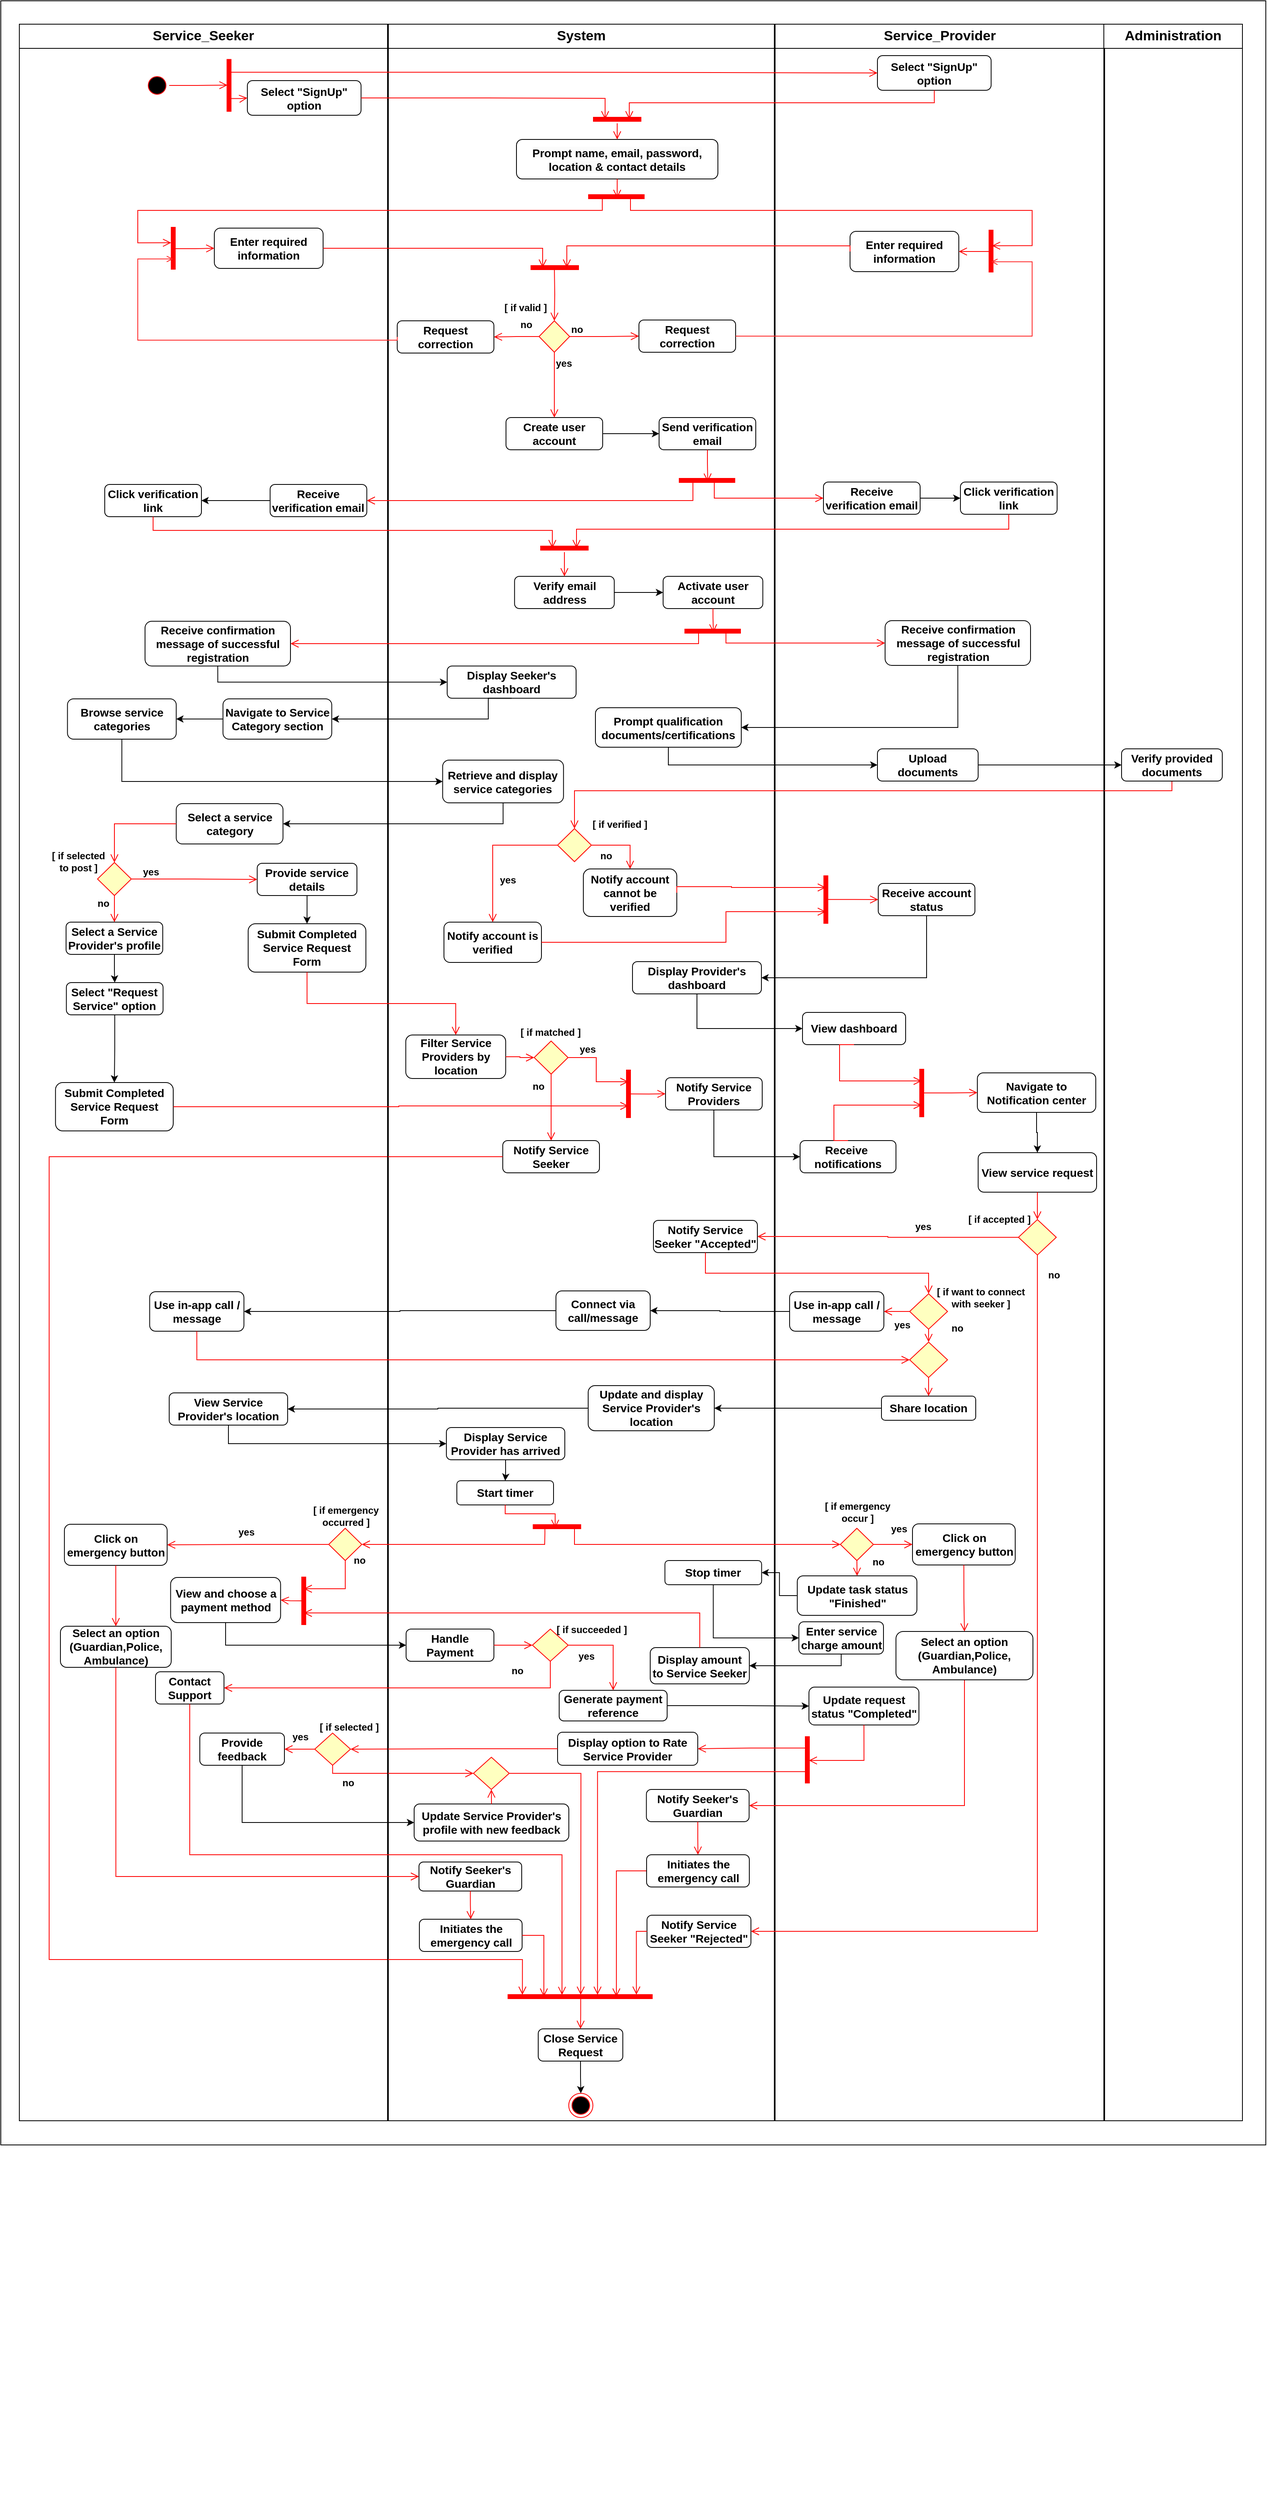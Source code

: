 <mxfile scale="1" border="0" version="24.7.6">
  <diagram name="Page-1" id="pOTJh6Gmkrrjs8nXd67U">
    <mxGraphModel dx="2577" dy="948" grid="1" gridSize="10" guides="1" tooltips="1" connect="1" arrows="1" fold="1" page="1" pageScale="1" pageWidth="827" pageHeight="1169" background="none" math="0" shadow="0">
      <root>
        <mxCell id="0" />
        <mxCell id="1" parent="0" />
        <mxCell id="Tc9TYvNH5LjF7Kcl3xUn-25" value="" style="rounded=0;whiteSpace=wrap;html=1;" vertex="1" parent="1">
          <mxGeometry x="-680" y="100" width="1570" height="2660" as="geometry" />
        </mxCell>
        <mxCell id="hoAG8G_czNnAWnfQapLx-1" value="&lt;font style=&quot;font-size: 17px;&quot;&gt;System&lt;/font&gt;" style="swimlane;whiteSpace=wrap;html=1;startSize=30;movable=1;resizable=1;rotatable=1;deletable=1;editable=1;locked=0;connectable=1;" parent="1" vertex="1">
          <mxGeometry x="-199" y="129" width="479" height="2601" as="geometry" />
        </mxCell>
        <mxCell id="BzNI8jAwV_w6Acf8yemZ-17" value="&lt;font style=&quot;font-size: 14.04px;&quot;&gt;&lt;b&gt;&lt;span style=&quot;forced-color-adjust: none; color: rgb(0, 0, 0); font-family: Helvetica; font-style: normal; font-variant-ligatures: normal; font-variant-caps: normal; letter-spacing: normal; orphans: 2; text-align: center; text-indent: 0px; text-transform: none; widows: 2; word-spacing: 0px; -webkit-text-stroke-width: 0px; white-space: normal; background-color: rgb(251, 251, 251); text-decoration-thickness: initial; text-decoration-style: initial; text-decoration-color: initial;&quot;&gt;&lt;font style=&quot;forced-color-adjust: none; font-size: 14.04px;&quot;&gt;Prompt name, email, password, location &amp;amp; contact details&lt;/font&gt;&lt;/span&gt;&lt;/b&gt;&lt;br&gt;&lt;/font&gt;" style="rounded=1;whiteSpace=wrap;html=1;movable=1;resizable=1;rotatable=1;deletable=1;editable=1;locked=0;connectable=1;" parent="hoAG8G_czNnAWnfQapLx-1" vertex="1">
          <mxGeometry x="159" y="143" width="250" height="49" as="geometry" />
        </mxCell>
        <mxCell id="BzNI8jAwV_w6Acf8yemZ-33" value="" style="shape=line;html=1;strokeWidth=6;strokeColor=#ff0000;align=center;verticalAlign=middle;fontFamily=Helvetica;fontSize=12;fontColor=default;fontStyle=1;fillColor=default;movable=1;resizable=1;rotatable=1;deletable=1;editable=1;locked=0;connectable=1;" parent="hoAG8G_czNnAWnfQapLx-1" vertex="1">
          <mxGeometry x="248" y="209" width="70" height="10" as="geometry" />
        </mxCell>
        <mxCell id="BzNI8jAwV_w6Acf8yemZ-34" value="" style="edgeStyle=orthogonalEdgeStyle;html=1;verticalAlign=bottom;endArrow=open;endSize=8;strokeColor=#ff0000;rounded=0;fontFamily=Helvetica;fontSize=12;fontColor=default;fontStyle=1;exitX=0.5;exitY=1;exitDx=0;exitDy=0;entryX=0.513;entryY=0.656;entryDx=0;entryDy=0;entryPerimeter=0;movable=0;resizable=0;rotatable=0;deletable=0;editable=0;locked=1;connectable=0;" parent="hoAG8G_czNnAWnfQapLx-1" source="BzNI8jAwV_w6Acf8yemZ-17" target="BzNI8jAwV_w6Acf8yemZ-33" edge="1">
          <mxGeometry relative="1" as="geometry">
            <mxPoint x="211" y="308" as="targetPoint" />
          </mxGeometry>
        </mxCell>
        <mxCell id="BzNI8jAwV_w6Acf8yemZ-45" value="" style="rhombus;whiteSpace=wrap;html=1;fontColor=#000000;fillColor=#ffffc0;strokeColor=#ff0000;align=center;verticalAlign=middle;fontFamily=Helvetica;fontSize=12;fontStyle=1;movable=1;resizable=1;rotatable=1;deletable=1;editable=1;locked=0;connectable=1;" parent="hoAG8G_czNnAWnfQapLx-1" vertex="1">
          <mxGeometry x="187" y="368" width="38" height="39" as="geometry" />
        </mxCell>
        <mxCell id="BzNI8jAwV_w6Acf8yemZ-46" value="no" style="edgeStyle=orthogonalEdgeStyle;html=1;align=left;verticalAlign=bottom;endArrow=open;endSize=8;strokeColor=#ff0000;rounded=0;fontFamily=Helvetica;fontSize=12;fontColor=default;fontStyle=1;entryX=0;entryY=0.5;entryDx=0;entryDy=0;movable=1;resizable=1;rotatable=1;deletable=1;editable=1;locked=0;connectable=1;" parent="hoAG8G_czNnAWnfQapLx-1" source="BzNI8jAwV_w6Acf8yemZ-45" target="BzNI8jAwV_w6Acf8yemZ-49" edge="1">
          <mxGeometry x="-1" relative="1" as="geometry">
            <mxPoint x="394" y="391" as="targetPoint" />
          </mxGeometry>
        </mxCell>
        <mxCell id="BzNI8jAwV_w6Acf8yemZ-40" value="" style="shape=line;html=1;strokeWidth=6;strokeColor=#ff0000;align=center;verticalAlign=middle;fontFamily=Helvetica;fontSize=12;fontColor=default;fontStyle=1;fillColor=default;movable=0;resizable=0;rotatable=0;deletable=0;editable=0;locked=1;connectable=0;" parent="hoAG8G_czNnAWnfQapLx-1" vertex="1">
          <mxGeometry x="176.5" y="297" width="60" height="10" as="geometry" />
        </mxCell>
        <mxCell id="BzNI8jAwV_w6Acf8yemZ-41" value="" style="edgeStyle=orthogonalEdgeStyle;html=1;verticalAlign=bottom;endArrow=open;endSize=8;strokeColor=#ff0000;rounded=0;fontFamily=Helvetica;fontSize=12;fontColor=default;fontStyle=1;entryX=0.5;entryY=0;entryDx=0;entryDy=0;movable=1;resizable=1;rotatable=1;deletable=1;editable=1;locked=0;connectable=1;" parent="hoAG8G_czNnAWnfQapLx-1" target="BzNI8jAwV_w6Acf8yemZ-45" edge="1">
          <mxGeometry relative="1" as="geometry">
            <mxPoint x="184" y="381" as="targetPoint" />
            <mxPoint x="206" y="301" as="sourcePoint" />
          </mxGeometry>
        </mxCell>
        <mxCell id="BzNI8jAwV_w6Acf8yemZ-50" value="&lt;h3&gt;Create user account&lt;/h3&gt;" style="rounded=1;whiteSpace=wrap;html=1;movable=1;resizable=1;rotatable=1;deletable=1;editable=1;locked=0;connectable=1;" parent="hoAG8G_czNnAWnfQapLx-1" vertex="1">
          <mxGeometry x="146" y="488" width="120" height="40" as="geometry" />
        </mxCell>
        <mxCell id="BzNI8jAwV_w6Acf8yemZ-49" value="&lt;h3&gt;Request correction&lt;/h3&gt;" style="rounded=1;whiteSpace=wrap;html=1;movable=1;resizable=1;rotatable=1;deletable=1;editable=1;locked=0;connectable=1;" parent="hoAG8G_czNnAWnfQapLx-1" vertex="1">
          <mxGeometry x="311" y="367" width="120" height="40" as="geometry" />
        </mxCell>
        <mxCell id="BzNI8jAwV_w6Acf8yemZ-51" value="[ if valid ]" style="text;html=1;align=center;verticalAlign=middle;resizable=1;points=[];autosize=1;strokeColor=none;fillColor=none;fontFamily=Helvetica;fontSize=12;fontColor=default;fontStyle=1;movable=1;rotatable=1;deletable=1;editable=1;locked=0;connectable=1;" parent="hoAG8G_czNnAWnfQapLx-1" vertex="1">
          <mxGeometry x="135" y="337" width="70" height="30" as="geometry" />
        </mxCell>
        <mxCell id="BzNI8jAwV_w6Acf8yemZ-48" value="&lt;h3&gt;Send verification email&lt;/h3&gt;" style="rounded=1;whiteSpace=wrap;html=1;movable=0;resizable=0;rotatable=0;deletable=0;editable=0;locked=1;connectable=0;" parent="hoAG8G_czNnAWnfQapLx-1" vertex="1">
          <mxGeometry x="336" y="488" width="120" height="40" as="geometry" />
        </mxCell>
        <mxCell id="BzNI8jAwV_w6Acf8yemZ-53" value="" style="edgeStyle=orthogonalEdgeStyle;rounded=0;orthogonalLoop=1;jettySize=auto;html=1;fontFamily=Helvetica;fontSize=12;fontColor=default;fontStyle=1;entryX=0;entryY=0.5;entryDx=0;entryDy=0;" parent="hoAG8G_czNnAWnfQapLx-1" source="BzNI8jAwV_w6Acf8yemZ-50" target="BzNI8jAwV_w6Acf8yemZ-48" edge="1">
          <mxGeometry relative="1" as="geometry">
            <mxPoint x="91" y="573.0" as="targetPoint" />
          </mxGeometry>
        </mxCell>
        <mxCell id="hoAG8G_czNnAWnfQapLx-21" value="&lt;h3&gt;Display Seeker&#39;s dashboard&lt;/h3&gt;" style="rounded=1;whiteSpace=wrap;html=1;" parent="hoAG8G_czNnAWnfQapLx-1" vertex="1">
          <mxGeometry x="73" y="796.25" width="160" height="40" as="geometry" />
        </mxCell>
        <mxCell id="BzNI8jAwV_w6Acf8yemZ-67" value="" style="shape=line;html=1;strokeWidth=6;strokeColor=#ff0000;align=center;verticalAlign=middle;fontFamily=Helvetica;fontSize=12;fontColor=default;fontStyle=1;fillColor=default;" parent="hoAG8G_czNnAWnfQapLx-1" vertex="1">
          <mxGeometry x="360.5" y="561" width="70" height="10" as="geometry" />
        </mxCell>
        <mxCell id="BzNI8jAwV_w6Acf8yemZ-68" value="" style="edgeStyle=orthogonalEdgeStyle;html=1;verticalAlign=bottom;endArrow=open;endSize=8;strokeColor=#ff0000;rounded=0;fontFamily=Helvetica;fontSize=12;fontColor=default;fontStyle=1;exitX=0.5;exitY=1;exitDx=0;exitDy=0;entryX=0.513;entryY=0.656;entryDx=0;entryDy=0;entryPerimeter=0;" parent="hoAG8G_czNnAWnfQapLx-1" source="BzNI8jAwV_w6Acf8yemZ-48" target="BzNI8jAwV_w6Acf8yemZ-67" edge="1">
          <mxGeometry relative="1" as="geometry">
            <mxPoint x="221" y="318" as="targetPoint" />
            <mxPoint x="184" y="203" as="sourcePoint" />
          </mxGeometry>
        </mxCell>
        <mxCell id="BzNI8jAwV_w6Acf8yemZ-91" value="" style="edgeStyle=orthogonalEdgeStyle;rounded=0;orthogonalLoop=1;jettySize=auto;html=1;fontFamily=Helvetica;fontSize=12;fontColor=default;fontStyle=1;" parent="hoAG8G_czNnAWnfQapLx-1" source="BzNI8jAwV_w6Acf8yemZ-85" target="BzNI8jAwV_w6Acf8yemZ-90" edge="1">
          <mxGeometry relative="1" as="geometry" />
        </mxCell>
        <mxCell id="BzNI8jAwV_w6Acf8yemZ-85" value="&lt;h3&gt;Verify email address&lt;/h3&gt;" style="rounded=1;whiteSpace=wrap;html=1;" parent="hoAG8G_czNnAWnfQapLx-1" vertex="1">
          <mxGeometry x="156.63" y="685" width="123.75" height="40" as="geometry" />
        </mxCell>
        <mxCell id="BzNI8jAwV_w6Acf8yemZ-90" value="&lt;h3&gt;Activate user account&lt;/h3&gt;" style="rounded=1;whiteSpace=wrap;html=1;" parent="hoAG8G_czNnAWnfQapLx-1" vertex="1">
          <mxGeometry x="341" y="685" width="123.75" height="40" as="geometry" />
        </mxCell>
        <mxCell id="BzNI8jAwV_w6Acf8yemZ-102" value="&lt;h3&gt;Prompt qualification documents/certifications&lt;/h3&gt;" style="rounded=1;whiteSpace=wrap;html=1;" parent="hoAG8G_czNnAWnfQapLx-1" vertex="1">
          <mxGeometry x="257" y="848" width="181" height="49" as="geometry" />
        </mxCell>
        <mxCell id="hoAG8G_czNnAWnfQapLx-10" value="&lt;h3&gt;Retrieve and display service categories&lt;/h3&gt;" style="rounded=1;whiteSpace=wrap;html=1;" parent="hoAG8G_czNnAWnfQapLx-1" vertex="1">
          <mxGeometry x="67.38" y="913" width="150" height="53" as="geometry" />
        </mxCell>
        <mxCell id="hoAG8G_czNnAWnfQapLx-71" value="&lt;h3&gt;Filter Service Providers by location&lt;/h3&gt;" style="rounded=1;whiteSpace=wrap;html=1;" parent="hoAG8G_czNnAWnfQapLx-1" vertex="1">
          <mxGeometry x="21.63" y="1254" width="124" height="54" as="geometry" />
        </mxCell>
        <mxCell id="BzNI8jAwV_w6Acf8yemZ-128" value="" style="rhombus;whiteSpace=wrap;html=1;fontColor=#000000;fillColor=#ffffc0;strokeColor=#ff0000;align=center;verticalAlign=middle;fontFamily=Helvetica;fontSize=12;fontStyle=1;" parent="hoAG8G_czNnAWnfQapLx-1" vertex="1">
          <mxGeometry x="181" y="1261.5" width="42" height="41" as="geometry" />
        </mxCell>
        <mxCell id="BzNI8jAwV_w6Acf8yemZ-129" value="[ if matched&amp;nbsp;&lt;span style=&quot;background-color: initial;&quot;&gt;]&lt;/span&gt;" style="text;html=1;align=center;verticalAlign=middle;resizable=0;points=[];autosize=1;strokeColor=none;fillColor=none;fontFamily=Helvetica;fontSize=12;fontColor=default;fontStyle=1;" parent="hoAG8G_czNnAWnfQapLx-1" vertex="1">
          <mxGeometry x="156" y="1236" width="90" height="30" as="geometry" />
        </mxCell>
        <mxCell id="BzNI8jAwV_w6Acf8yemZ-130" value="" style="edgeStyle=orthogonalEdgeStyle;html=1;verticalAlign=bottom;endArrow=open;endSize=8;strokeColor=#ff0000;rounded=0;fontFamily=Helvetica;fontSize=12;fontColor=default;fontStyle=1;exitX=0.5;exitY=1;exitDx=0;exitDy=0;entryX=0.5;entryY=0;entryDx=0;entryDy=0;" parent="hoAG8G_czNnAWnfQapLx-1" source="BzNI8jAwV_w6Acf8yemZ-128" target="hoAG8G_czNnAWnfQapLx-11" edge="1">
          <mxGeometry relative="1" as="geometry">
            <mxPoint x="202" y="1351" as="targetPoint" />
            <mxPoint x="103.5" y="1389" as="sourcePoint" />
          </mxGeometry>
        </mxCell>
        <mxCell id="BzNI8jAwV_w6Acf8yemZ-131" value="yes" style="edgeLabel;html=1;align=center;verticalAlign=middle;resizable=0;points=[];strokeColor=default;fontFamily=Helvetica;fontSize=12;fontColor=default;fontStyle=1;fillColor=default;" parent="BzNI8jAwV_w6Acf8yemZ-130" vertex="1" connectable="0">
          <mxGeometry x="-0.231" y="-2" relative="1" as="geometry">
            <mxPoint x="47" y="-62" as="offset" />
          </mxGeometry>
        </mxCell>
        <mxCell id="BzNI8jAwV_w6Acf8yemZ-132" value="no" style="edgeLabel;html=1;align=center;verticalAlign=middle;resizable=0;points=[];strokeColor=default;fontFamily=Helvetica;fontSize=12;fontColor=default;fontStyle=1;fillColor=default;" parent="BzNI8jAwV_w6Acf8yemZ-130" vertex="1" connectable="0">
          <mxGeometry x="-0.168" y="-4" relative="1" as="geometry">
            <mxPoint x="-12" y="-19" as="offset" />
          </mxGeometry>
        </mxCell>
        <mxCell id="BzNI8jAwV_w6Acf8yemZ-133" value="" style="edgeStyle=orthogonalEdgeStyle;html=1;verticalAlign=bottom;endArrow=open;endSize=8;strokeColor=#ff0000;rounded=0;fontFamily=Helvetica;fontSize=12;fontColor=default;fontStyle=1;exitX=1;exitY=0.5;exitDx=0;exitDy=0;entryX=0.75;entryY=0.5;entryDx=0;entryDy=0;entryPerimeter=0;" parent="hoAG8G_czNnAWnfQapLx-1" source="BzNI8jAwV_w6Acf8yemZ-128" target="BzNI8jAwV_w6Acf8yemZ-357" edge="1">
          <mxGeometry relative="1" as="geometry">
            <mxPoint x="259" y="1320" as="targetPoint" />
            <mxPoint x="118.5" y="1379" as="sourcePoint" />
          </mxGeometry>
        </mxCell>
        <mxCell id="BzNI8jAwV_w6Acf8yemZ-134" value="" style="edgeStyle=orthogonalEdgeStyle;html=1;verticalAlign=bottom;endArrow=open;endSize=8;strokeColor=#ff0000;rounded=0;fontFamily=Helvetica;fontSize=12;fontColor=default;fontStyle=1;entryX=0;entryY=0.5;entryDx=0;entryDy=0;exitX=1;exitY=0.5;exitDx=0;exitDy=0;" parent="hoAG8G_czNnAWnfQapLx-1" source="hoAG8G_czNnAWnfQapLx-71" target="BzNI8jAwV_w6Acf8yemZ-128" edge="1">
          <mxGeometry relative="1" as="geometry">
            <mxPoint x="-149" y="1229" as="targetPoint" />
            <mxPoint x="229" y="1300" as="sourcePoint" />
          </mxGeometry>
        </mxCell>
        <mxCell id="BzNI8jAwV_w6Acf8yemZ-136" value="" style="rhombus;whiteSpace=wrap;html=1;fontColor=#000000;fillColor=#ffffc0;strokeColor=#ff0000;align=center;verticalAlign=middle;fontFamily=Helvetica;fontSize=12;fontStyle=1;" parent="hoAG8G_czNnAWnfQapLx-1" vertex="1">
          <mxGeometry x="210" y="998" width="42" height="41" as="geometry" />
        </mxCell>
        <mxCell id="BzNI8jAwV_w6Acf8yemZ-137" value="" style="edgeStyle=orthogonalEdgeStyle;html=1;verticalAlign=bottom;endArrow=open;endSize=8;strokeColor=#ff0000;rounded=0;fontFamily=Helvetica;fontSize=12;fontColor=default;fontStyle=1;exitX=1;exitY=0.5;exitDx=0;exitDy=0;entryX=0.5;entryY=0;entryDx=0;entryDy=0;" parent="hoAG8G_czNnAWnfQapLx-1" source="BzNI8jAwV_w6Acf8yemZ-136" target="BzNI8jAwV_w6Acf8yemZ-143" edge="1">
          <mxGeometry relative="1" as="geometry">
            <mxPoint x="314" y="1051" as="targetPoint" />
            <mxPoint x="314.99" y="1068" as="sourcePoint" />
          </mxGeometry>
        </mxCell>
        <mxCell id="BzNI8jAwV_w6Acf8yemZ-138" value="yes" style="edgeLabel;html=1;align=center;verticalAlign=middle;resizable=0;points=[];strokeColor=default;fontFamily=Helvetica;fontSize=12;fontColor=default;fontStyle=1;fillColor=default;" parent="BzNI8jAwV_w6Acf8yemZ-137" vertex="1" connectable="0">
          <mxGeometry x="-0.231" y="-2" relative="1" as="geometry">
            <mxPoint x="-134" y="41" as="offset" />
          </mxGeometry>
        </mxCell>
        <mxCell id="BzNI8jAwV_w6Acf8yemZ-139" value="no" style="edgeLabel;html=1;align=center;verticalAlign=middle;resizable=0;points=[];strokeColor=default;fontFamily=Helvetica;fontSize=12;fontColor=default;fontStyle=1;fillColor=default;" parent="BzNI8jAwV_w6Acf8yemZ-137" vertex="1" connectable="0">
          <mxGeometry x="-0.168" y="-4" relative="1" as="geometry">
            <mxPoint x="-14" y="9" as="offset" />
          </mxGeometry>
        </mxCell>
        <mxCell id="BzNI8jAwV_w6Acf8yemZ-140" value="" style="edgeStyle=orthogonalEdgeStyle;html=1;verticalAlign=bottom;endArrow=open;endSize=8;strokeColor=#ff0000;rounded=0;fontFamily=Helvetica;fontSize=12;fontColor=default;fontStyle=1;exitX=0;exitY=0.5;exitDx=0;exitDy=0;entryX=0.5;entryY=0;entryDx=0;entryDy=0;" parent="hoAG8G_czNnAWnfQapLx-1" source="BzNI8jAwV_w6Acf8yemZ-136" target="hoAG8G_czNnAWnfQapLx-14" edge="1">
          <mxGeometry relative="1" as="geometry">
            <mxPoint x="124" y="1058" as="targetPoint" />
            <mxPoint x="329.99" y="1058" as="sourcePoint" />
          </mxGeometry>
        </mxCell>
        <mxCell id="hoAG8G_czNnAWnfQapLx-14" value="&lt;h3&gt;Notify account is verified&lt;/h3&gt;" style="rounded=1;whiteSpace=wrap;html=1;" parent="hoAG8G_czNnAWnfQapLx-1" vertex="1">
          <mxGeometry x="69" y="1114" width="121" height="50" as="geometry" />
        </mxCell>
        <mxCell id="BzNI8jAwV_w6Acf8yemZ-143" value="&lt;h3&gt;Notify account cannot be verified&lt;/h3&gt;" style="rounded=1;whiteSpace=wrap;html=1;" parent="hoAG8G_czNnAWnfQapLx-1" vertex="1">
          <mxGeometry x="242" y="1048" width="116" height="59" as="geometry" />
        </mxCell>
        <mxCell id="BzNI8jAwV_w6Acf8yemZ-142" value="[ if verified&lt;span style=&quot;background-color: initial;&quot;&gt;&amp;nbsp;]&lt;/span&gt;" style="text;html=1;align=center;verticalAlign=middle;resizable=0;points=[];autosize=1;strokeColor=none;fillColor=none;fontFamily=Helvetica;fontSize=12;fontColor=default;fontStyle=1;" parent="hoAG8G_czNnAWnfQapLx-1" vertex="1">
          <mxGeometry x="246.5" y="978" width="80" height="30" as="geometry" />
        </mxCell>
        <mxCell id="hoAG8G_czNnAWnfQapLx-11" value="&lt;h3&gt;Notify Service Seeker&lt;/h3&gt;" style="rounded=1;whiteSpace=wrap;html=1;" parent="hoAG8G_czNnAWnfQapLx-1" vertex="1">
          <mxGeometry x="142" y="1385" width="120" height="40" as="geometry" />
        </mxCell>
        <mxCell id="BzNI8jAwV_w6Acf8yemZ-149" value="&lt;h3&gt;Notify Service Providers&lt;/h3&gt;" style="rounded=1;whiteSpace=wrap;html=1;" parent="hoAG8G_czNnAWnfQapLx-1" vertex="1">
          <mxGeometry x="344" y="1307" width="120" height="40" as="geometry" />
        </mxCell>
        <mxCell id="BzNI8jAwV_w6Acf8yemZ-150" value="&lt;h3&gt;Display Provider&#39;s dashboard&lt;/h3&gt;" style="rounded=1;whiteSpace=wrap;html=1;" parent="hoAG8G_czNnAWnfQapLx-1" vertex="1">
          <mxGeometry x="303" y="1163" width="160" height="40" as="geometry" />
        </mxCell>
        <mxCell id="hoAG8G_czNnAWnfQapLx-54" value="&lt;h3&gt;Close Service Request&lt;/h3&gt;" style="rounded=1;whiteSpace=wrap;html=1;" parent="hoAG8G_czNnAWnfQapLx-1" vertex="1">
          <mxGeometry x="186" y="2487" width="105" height="40" as="geometry" />
        </mxCell>
        <mxCell id="BzNI8jAwV_w6Acf8yemZ-216" value="&lt;h3&gt;Connect via call/message&lt;/h3&gt;" style="rounded=1;whiteSpace=wrap;html=1;" parent="hoAG8G_czNnAWnfQapLx-1" vertex="1">
          <mxGeometry x="208" y="1571.5" width="117" height="49" as="geometry" />
        </mxCell>
        <mxCell id="BzNI8jAwV_w6Acf8yemZ-211" value="&lt;h3&gt;Notify Service Seeker &quot;Rejected&quot;&lt;/h3&gt;" style="rounded=1;whiteSpace=wrap;html=1;" parent="hoAG8G_czNnAWnfQapLx-1" vertex="1">
          <mxGeometry x="321" y="2346" width="129" height="40" as="geometry" />
        </mxCell>
        <mxCell id="BzNI8jAwV_w6Acf8yemZ-231" value="&lt;h3&gt;Update and display Service Provider&#39;s location&lt;/h3&gt;" style="rounded=1;whiteSpace=wrap;html=1;" parent="hoAG8G_czNnAWnfQapLx-1" vertex="1">
          <mxGeometry x="248" y="1689" width="156.5" height="56" as="geometry" />
        </mxCell>
        <mxCell id="BzNI8jAwV_w6Acf8yemZ-238" value="" style="edgeStyle=orthogonalEdgeStyle;rounded=0;orthogonalLoop=1;jettySize=auto;html=1;fontFamily=Helvetica;fontSize=12;fontColor=default;fontStyle=1;" parent="hoAG8G_czNnAWnfQapLx-1" source="BzNI8jAwV_w6Acf8yemZ-235" target="BzNI8jAwV_w6Acf8yemZ-237" edge="1">
          <mxGeometry relative="1" as="geometry" />
        </mxCell>
        <mxCell id="BzNI8jAwV_w6Acf8yemZ-235" value="&lt;h3&gt;Display Service Provider has arrived&lt;/h3&gt;" style="rounded=1;whiteSpace=wrap;html=1;" parent="hoAG8G_czNnAWnfQapLx-1" vertex="1">
          <mxGeometry x="72" y="1741" width="147" height="40" as="geometry" />
        </mxCell>
        <mxCell id="BzNI8jAwV_w6Acf8yemZ-237" value="&lt;h3&gt;Start timer&lt;/h3&gt;" style="rounded=1;whiteSpace=wrap;html=1;" parent="hoAG8G_czNnAWnfQapLx-1" vertex="1">
          <mxGeometry x="85" y="1807" width="120" height="30" as="geometry" />
        </mxCell>
        <mxCell id="BzNI8jAwV_w6Acf8yemZ-257" value="&lt;h3&gt;Display amount to Service Seeker&lt;/h3&gt;" style="rounded=1;whiteSpace=wrap;html=1;" parent="hoAG8G_czNnAWnfQapLx-1" vertex="1">
          <mxGeometry x="325" y="2014" width="123" height="45" as="geometry" />
        </mxCell>
        <mxCell id="BzNI8jAwV_w6Acf8yemZ-311" value="&lt;h3&gt;Notify Service Seeker &quot;Accepted&quot;&lt;/h3&gt;" style="rounded=1;whiteSpace=wrap;html=1;" parent="hoAG8G_czNnAWnfQapLx-1" vertex="1">
          <mxGeometry x="329" y="1484" width="129" height="40" as="geometry" />
        </mxCell>
        <mxCell id="BzNI8jAwV_w6Acf8yemZ-317" value="&lt;h3&gt;Stop timer&lt;/h3&gt;" style="rounded=1;whiteSpace=wrap;html=1;" parent="hoAG8G_czNnAWnfQapLx-1" vertex="1">
          <mxGeometry x="343.25" y="1906" width="120" height="30" as="geometry" />
        </mxCell>
        <mxCell id="BzNI8jAwV_w6Acf8yemZ-321" value="&lt;h3&gt;Display option to Rate Service Provider&lt;/h3&gt;" style="rounded=1;whiteSpace=wrap;html=1;" parent="hoAG8G_czNnAWnfQapLx-1" vertex="1">
          <mxGeometry x="210" y="2119" width="174" height="41" as="geometry" />
        </mxCell>
        <mxCell id="BzNI8jAwV_w6Acf8yemZ-327" value="" style="rhombus;whiteSpace=wrap;html=1;fontColor=#000000;fillColor=#ffffc0;strokeColor=#ff0000;align=center;verticalAlign=middle;fontFamily=Helvetica;fontSize=12;fontStyle=1;" parent="hoAG8G_czNnAWnfQapLx-1" vertex="1">
          <mxGeometry x="-91.37" y="2120" width="44.37" height="40" as="geometry" />
        </mxCell>
        <mxCell id="BzNI8jAwV_w6Acf8yemZ-331" value="" style="edgeStyle=orthogonalEdgeStyle;html=1;align=left;verticalAlign=top;endArrow=open;endSize=8;strokeColor=#ff0000;rounded=0;fontFamily=Helvetica;fontSize=12;fontColor=default;fontStyle=1;exitX=0;exitY=0.5;exitDx=0;exitDy=0;entryX=1;entryY=0.5;entryDx=0;entryDy=0;" parent="hoAG8G_czNnAWnfQapLx-1" source="BzNI8jAwV_w6Acf8yemZ-321" target="BzNI8jAwV_w6Acf8yemZ-327" edge="1">
          <mxGeometry x="-0.426" y="30" relative="1" as="geometry">
            <mxPoint x="-151" y="2290" as="targetPoint" />
            <mxPoint x="76" y="2290" as="sourcePoint" />
            <mxPoint as="offset" />
          </mxGeometry>
        </mxCell>
        <mxCell id="BzNI8jAwV_w6Acf8yemZ-332" value="[ if selected&lt;span style=&quot;background-color: initial;&quot;&gt;&amp;nbsp;&lt;/span&gt;&lt;span style=&quot;background-color: initial;&quot;&gt;]&lt;/span&gt;" style="text;html=1;align=center;verticalAlign=middle;resizable=0;points=[];autosize=1;strokeColor=none;fillColor=none;fontFamily=Helvetica;fontSize=12;fontColor=default;fontStyle=1;" parent="hoAG8G_czNnAWnfQapLx-1" vertex="1">
          <mxGeometry x="-94.25" y="2098" width="90" height="30" as="geometry" />
        </mxCell>
        <mxCell id="BzNI8jAwV_w6Acf8yemZ-337" value="" style="rhombus;whiteSpace=wrap;html=1;fontColor=#000000;fillColor=#ffffc0;strokeColor=#ff0000;align=center;verticalAlign=middle;fontFamily=Helvetica;fontSize=12;fontStyle=1;" parent="hoAG8G_czNnAWnfQapLx-1" vertex="1">
          <mxGeometry x="105.63" y="2150" width="44.37" height="40" as="geometry" />
        </mxCell>
        <mxCell id="BzNI8jAwV_w6Acf8yemZ-328" value="no" style="edgeStyle=orthogonalEdgeStyle;html=1;align=left;verticalAlign=bottom;endArrow=open;endSize=8;strokeColor=#ff0000;rounded=0;fontFamily=Helvetica;fontSize=12;fontColor=default;fontStyle=1;exitX=0.5;exitY=1;exitDx=0;exitDy=0;entryX=0;entryY=0.5;entryDx=0;entryDy=0;" parent="hoAG8G_czNnAWnfQapLx-1" source="BzNI8jAwV_w6Acf8yemZ-327" target="BzNI8jAwV_w6Acf8yemZ-337" edge="1">
          <mxGeometry x="-0.776" y="-21" relative="1" as="geometry">
            <mxPoint x="65" y="2330" as="targetPoint" />
            <mxPoint as="offset" />
          </mxGeometry>
        </mxCell>
        <mxCell id="BzNI8jAwV_w6Acf8yemZ-339" value="" style="edgeStyle=orthogonalEdgeStyle;html=1;align=left;verticalAlign=bottom;endArrow=open;endSize=8;strokeColor=#ff0000;rounded=0;fontFamily=Helvetica;fontSize=12;fontColor=default;fontStyle=1;exitX=1;exitY=0.5;exitDx=0;exitDy=0;entryX=0.504;entryY=0.272;entryDx=0;entryDy=0;entryPerimeter=0;" parent="hoAG8G_czNnAWnfQapLx-1" source="BzNI8jAwV_w6Acf8yemZ-337" target="BzNI8jAwV_w6Acf8yemZ-340" edge="1">
          <mxGeometry x="1" y="-267" relative="1" as="geometry">
            <mxPoint x="85" y="2360" as="targetPoint" />
            <mxPoint x="85" y="2311" as="sourcePoint" />
            <mxPoint x="61" y="170" as="offset" />
            <Array as="points">
              <mxPoint x="239" y="2170" />
              <mxPoint x="239" y="2191" />
            </Array>
          </mxGeometry>
        </mxCell>
        <mxCell id="BzNI8jAwV_w6Acf8yemZ-340" value="" style="shape=line;html=1;strokeWidth=6;strokeColor=#ff0000;align=center;verticalAlign=middle;fontFamily=Helvetica;fontSize=12;fontColor=default;fontStyle=1;fillColor=default;" parent="hoAG8G_czNnAWnfQapLx-1" vertex="1">
          <mxGeometry x="148" y="2442" width="180" height="10" as="geometry" />
        </mxCell>
        <mxCell id="BzNI8jAwV_w6Acf8yemZ-344" value="" style="edgeStyle=orthogonalEdgeStyle;html=1;align=left;verticalAlign=bottom;endArrow=open;endSize=8;strokeColor=#ff0000;rounded=0;fontFamily=Helvetica;fontSize=12;fontColor=default;fontStyle=1;exitX=0.504;exitY=0.54;exitDx=0;exitDy=0;entryX=0.5;entryY=0;entryDx=0;entryDy=0;exitPerimeter=0;" parent="hoAG8G_czNnAWnfQapLx-1" source="BzNI8jAwV_w6Acf8yemZ-340" target="hoAG8G_czNnAWnfQapLx-54" edge="1">
          <mxGeometry x="1" y="-400" relative="1" as="geometry">
            <mxPoint x="213" y="2387" as="targetPoint" />
            <mxPoint x="213" y="2359" as="sourcePoint" />
            <mxPoint x="286" y="383" as="offset" />
          </mxGeometry>
        </mxCell>
        <mxCell id="BzNI8jAwV_w6Acf8yemZ-345" value="" style="edgeLabel;html=1;align=center;verticalAlign=middle;resizable=0;points=[];strokeColor=default;fontFamily=Helvetica;fontSize=12;fontColor=default;fontStyle=1;fillColor=default;" parent="BzNI8jAwV_w6Acf8yemZ-344" vertex="1" connectable="0">
          <mxGeometry x="1" y="-394" relative="1" as="geometry">
            <mxPoint x="280" y="378" as="offset" />
          </mxGeometry>
        </mxCell>
        <mxCell id="BzNI8jAwV_w6Acf8yemZ-350" value="" style="edgeStyle=orthogonalEdgeStyle;html=1;align=left;verticalAlign=bottom;endArrow=open;endSize=8;strokeColor=#ff0000;rounded=0;fontFamily=Helvetica;fontSize=12;fontColor=default;fontStyle=1;exitX=0;exitY=0.5;exitDx=0;exitDy=0;entryX=0.888;entryY=0.259;entryDx=0;entryDy=0;entryPerimeter=0;" parent="hoAG8G_czNnAWnfQapLx-1" source="BzNI8jAwV_w6Acf8yemZ-211" target="BzNI8jAwV_w6Acf8yemZ-340" edge="1">
          <mxGeometry x="1" y="-400" relative="1" as="geometry">
            <mxPoint x="339" y="2590" as="targetPoint" />
            <mxPoint x="269" y="2699" as="sourcePoint" />
            <mxPoint x="286" y="383" as="offset" />
          </mxGeometry>
        </mxCell>
        <mxCell id="BzNI8jAwV_w6Acf8yemZ-351" value="" style="edgeLabel;html=1;align=center;verticalAlign=middle;resizable=0;points=[];strokeColor=default;fontFamily=Helvetica;fontSize=12;fontColor=default;fontStyle=1;fillColor=default;" parent="BzNI8jAwV_w6Acf8yemZ-350" vertex="1" connectable="0">
          <mxGeometry x="1" y="-394" relative="1" as="geometry">
            <mxPoint x="280" y="378" as="offset" />
          </mxGeometry>
        </mxCell>
        <mxCell id="BzNI8jAwV_w6Acf8yemZ-352" value="" style="edgeStyle=orthogonalEdgeStyle;html=1;verticalAlign=bottom;endArrow=open;endSize=8;strokeColor=#ff0000;rounded=0;fontFamily=Helvetica;fontSize=12;fontColor=default;fontStyle=1;exitX=0;exitY=0.5;exitDx=0;exitDy=0;entryX=0.102;entryY=0.276;entryDx=0;entryDy=0;entryPerimeter=0;" parent="hoAG8G_czNnAWnfQapLx-1" source="hoAG8G_czNnAWnfQapLx-11" target="BzNI8jAwV_w6Acf8yemZ-340" edge="1">
          <mxGeometry relative="1" as="geometry">
            <mxPoint x="-201" y="1821.231" as="targetPoint" />
            <mxPoint x="-139" y="1291" as="sourcePoint" />
            <Array as="points">
              <mxPoint x="-421" y="1405" />
              <mxPoint x="-421" y="2401" />
              <mxPoint x="166" y="2401" />
            </Array>
          </mxGeometry>
        </mxCell>
        <mxCell id="BzNI8jAwV_w6Acf8yemZ-357" value="" style="shape=line;html=1;strokeWidth=6;strokeColor=#ff0000;align=center;verticalAlign=middle;fontFamily=Helvetica;fontSize=12;fontColor=default;fontStyle=1;fillColor=default;rotation=-90;" parent="hoAG8G_czNnAWnfQapLx-1" vertex="1">
          <mxGeometry x="268" y="1322" width="60" height="10" as="geometry" />
        </mxCell>
        <mxCell id="BzNI8jAwV_w6Acf8yemZ-358" value="" style="edgeStyle=orthogonalEdgeStyle;html=1;verticalAlign=bottom;endArrow=open;endSize=8;strokeColor=#ff0000;rounded=0;fontFamily=Helvetica;fontSize=12;fontColor=default;fontStyle=1;exitX=0.497;exitY=0.672;exitDx=0;exitDy=0;entryX=0;entryY=0.5;entryDx=0;entryDy=0;exitPerimeter=0;" parent="hoAG8G_czNnAWnfQapLx-1" source="BzNI8jAwV_w6Acf8yemZ-357" target="BzNI8jAwV_w6Acf8yemZ-149" edge="1">
          <mxGeometry relative="1" as="geometry">
            <mxPoint x="308" y="1352" as="targetPoint" />
            <mxPoint x="-349" y="1351" as="sourcePoint" />
          </mxGeometry>
        </mxCell>
        <mxCell id="BzNI8jAwV_w6Acf8yemZ-47" value="yes" style="edgeStyle=orthogonalEdgeStyle;html=1;align=left;verticalAlign=top;endArrow=open;endSize=8;strokeColor=#ff0000;rounded=0;fontFamily=Helvetica;fontSize=12;fontColor=default;fontStyle=1;exitX=0.5;exitY=1;exitDx=0;exitDy=0;movable=1;resizable=1;rotatable=1;deletable=1;editable=1;locked=0;connectable=1;entryX=0.5;entryY=0;entryDx=0;entryDy=0;" parent="hoAG8G_czNnAWnfQapLx-1" source="BzNI8jAwV_w6Acf8yemZ-45" target="BzNI8jAwV_w6Acf8yemZ-50" edge="1">
          <mxGeometry x="-1" relative="1" as="geometry">
            <mxPoint x="205" y="412" as="targetPoint" />
            <mxPoint x="204" y="431" as="sourcePoint" />
          </mxGeometry>
        </mxCell>
        <mxCell id="eb62E3FtDdTzRUoGH38d-15" value="" style="rhombus;whiteSpace=wrap;html=1;fontColor=#000000;fillColor=#ffffc0;strokeColor=#ff0000;align=center;verticalAlign=middle;fontFamily=Helvetica;fontSize=12;fontStyle=1;" parent="hoAG8G_czNnAWnfQapLx-1" vertex="1">
          <mxGeometry x="178.81" y="1991" width="44.37" height="40" as="geometry" />
        </mxCell>
        <mxCell id="eb62E3FtDdTzRUoGH38d-16" value="[ if succeeded&lt;span style=&quot;background-color: initial;&quot;&gt;&amp;nbsp;&lt;/span&gt;&lt;span style=&quot;background-color: initial;&quot;&gt;]&lt;/span&gt;" style="text;html=1;align=center;verticalAlign=middle;resizable=0;points=[];autosize=1;strokeColor=none;fillColor=none;fontFamily=Helvetica;fontSize=12;fontColor=default;fontStyle=1;" parent="hoAG8G_czNnAWnfQapLx-1" vertex="1">
          <mxGeometry x="201.5" y="1977" width="100" height="30" as="geometry" />
        </mxCell>
        <mxCell id="Tc9TYvNH5LjF7Kcl3xUn-4" value="&lt;h3&gt;Notify Seeker&#39;s Guardian&lt;/h3&gt;" style="rounded=1;whiteSpace=wrap;html=1;" vertex="1" parent="hoAG8G_czNnAWnfQapLx-1">
          <mxGeometry x="320.25" y="2190" width="127.5" height="40" as="geometry" />
        </mxCell>
        <mxCell id="Tc9TYvNH5LjF7Kcl3xUn-7" value="" style="edgeStyle=orthogonalEdgeStyle;html=1;align=left;verticalAlign=bottom;endArrow=open;endSize=8;strokeColor=#ff0000;rounded=0;fontFamily=Helvetica;fontSize=12;fontColor=default;fontStyle=1;exitX=0;exitY=0.5;exitDx=0;exitDy=0;entryX=0.75;entryY=0.5;entryDx=0;entryDy=0;entryPerimeter=0;" edge="1" parent="hoAG8G_czNnAWnfQapLx-1" source="Tc9TYvNH5LjF7Kcl3xUn-18" target="BzNI8jAwV_w6Acf8yemZ-340">
          <mxGeometry x="1" y="-400" relative="1" as="geometry">
            <mxPoint x="318" y="2340" as="targetPoint" />
            <mxPoint x="330" y="2296" as="sourcePoint" />
            <mxPoint x="286" y="383" as="offset" />
            <Array as="points">
              <mxPoint x="283" y="2291" />
            </Array>
          </mxGeometry>
        </mxCell>
        <mxCell id="Tc9TYvNH5LjF7Kcl3xUn-8" value="" style="edgeLabel;html=1;align=center;verticalAlign=middle;resizable=0;points=[];strokeColor=default;fontFamily=Helvetica;fontSize=12;fontColor=default;fontStyle=1;fillColor=default;" vertex="1" connectable="0" parent="Tc9TYvNH5LjF7Kcl3xUn-7">
          <mxGeometry x="1" y="-394" relative="1" as="geometry">
            <mxPoint x="280" y="378" as="offset" />
          </mxGeometry>
        </mxCell>
        <mxCell id="Tc9TYvNH5LjF7Kcl3xUn-18" value="&lt;h3&gt;Initiates the emergency call&lt;/h3&gt;" style="rounded=1;whiteSpace=wrap;html=1;" vertex="1" parent="hoAG8G_czNnAWnfQapLx-1">
          <mxGeometry x="320.5" y="2271" width="127.5" height="40" as="geometry" />
        </mxCell>
        <mxCell id="Tc9TYvNH5LjF7Kcl3xUn-19" value="" style="edgeStyle=orthogonalEdgeStyle;html=1;align=left;verticalAlign=bottom;endArrow=open;endSize=8;strokeColor=#ff0000;rounded=0;fontFamily=Helvetica;fontSize=12;fontColor=default;fontStyle=1;entryX=0.5;entryY=0;entryDx=0;entryDy=0;" edge="1" parent="hoAG8G_czNnAWnfQapLx-1" source="Tc9TYvNH5LjF7Kcl3xUn-4" target="Tc9TYvNH5LjF7Kcl3xUn-18">
          <mxGeometry x="1" y="-400" relative="1" as="geometry">
            <mxPoint x="318" y="2427" as="targetPoint" />
            <mxPoint x="335" y="2350" as="sourcePoint" />
            <mxPoint x="286" y="383" as="offset" />
          </mxGeometry>
        </mxCell>
        <mxCell id="Tc9TYvNH5LjF7Kcl3xUn-20" value="" style="edgeLabel;html=1;align=center;verticalAlign=middle;resizable=0;points=[];strokeColor=default;fontFamily=Helvetica;fontSize=12;fontColor=default;fontStyle=1;fillColor=default;" vertex="1" connectable="0" parent="Tc9TYvNH5LjF7Kcl3xUn-19">
          <mxGeometry x="1" y="-394" relative="1" as="geometry">
            <mxPoint x="280" y="378" as="offset" />
          </mxGeometry>
        </mxCell>
        <mxCell id="Tc9TYvNH5LjF7Kcl3xUn-21" value="&lt;h3&gt;Initiates the emergency call&lt;/h3&gt;" style="rounded=1;whiteSpace=wrap;html=1;" vertex="1" parent="hoAG8G_czNnAWnfQapLx-1">
          <mxGeometry x="38.5" y="2351" width="127.5" height="40" as="geometry" />
        </mxCell>
        <mxCell id="Tc9TYvNH5LjF7Kcl3xUn-10" value="" style="edgeStyle=orthogonalEdgeStyle;html=1;align=left;verticalAlign=bottom;endArrow=open;endSize=8;strokeColor=#ff0000;rounded=0;fontFamily=Helvetica;fontSize=12;fontColor=default;fontStyle=1;exitX=1;exitY=0.5;exitDx=0;exitDy=0;entryX=0.25;entryY=0.5;entryDx=0;entryDy=0;entryPerimeter=0;" edge="1" parent="hoAG8G_czNnAWnfQapLx-1" source="Tc9TYvNH5LjF7Kcl3xUn-21" target="BzNI8jAwV_w6Acf8yemZ-340">
          <mxGeometry x="1" y="-400" relative="1" as="geometry">
            <mxPoint x="-791" y="2372" as="targetPoint" />
            <mxPoint x="-744" y="2336" as="sourcePoint" />
            <mxPoint x="286" y="383" as="offset" />
            <Array as="points">
              <mxPoint x="193" y="2371" />
            </Array>
          </mxGeometry>
        </mxCell>
        <mxCell id="Tc9TYvNH5LjF7Kcl3xUn-11" value="" style="edgeLabel;html=1;align=center;verticalAlign=middle;resizable=0;points=[];strokeColor=default;fontFamily=Helvetica;fontSize=12;fontColor=default;fontStyle=1;fillColor=default;" vertex="1" connectable="0" parent="Tc9TYvNH5LjF7Kcl3xUn-10">
          <mxGeometry x="1" y="-394" relative="1" as="geometry">
            <mxPoint x="280" y="378" as="offset" />
          </mxGeometry>
        </mxCell>
        <mxCell id="hoAG8G_czNnAWnfQapLx-2" value="&lt;font style=&quot;font-size: 17px;&quot;&gt;Service_Seeker&lt;/font&gt;" style="swimlane;whiteSpace=wrap;html=1;startSize=30;" parent="1" vertex="1">
          <mxGeometry x="-657" y="129" width="457" height="2601" as="geometry">
            <mxRectangle x="40" y="60" width="140" height="30" as="alternateBounds" />
          </mxGeometry>
        </mxCell>
        <mxCell id="hoAG8G_czNnAWnfQapLx-7" value="" style="ellipse;html=1;shape=startState;fillColor=#000000;strokeColor=#ff0000;movable=0;resizable=0;rotatable=0;deletable=0;editable=0;locked=1;connectable=0;" parent="hoAG8G_czNnAWnfQapLx-2" vertex="1">
          <mxGeometry x="156" y="61" width="30" height="30" as="geometry" />
        </mxCell>
        <mxCell id="hoAG8G_czNnAWnfQapLx-8" value="" style="edgeStyle=orthogonalEdgeStyle;html=1;verticalAlign=bottom;endArrow=open;endSize=8;strokeColor=#ff0000;rounded=0;entryX=0.505;entryY=0.308;entryDx=0;entryDy=0;entryPerimeter=0;" parent="hoAG8G_czNnAWnfQapLx-2" source="hoAG8G_czNnAWnfQapLx-7" target="BzNI8jAwV_w6Acf8yemZ-20" edge="1">
          <mxGeometry relative="1" as="geometry">
            <mxPoint x="168" y="91" as="targetPoint" />
          </mxGeometry>
        </mxCell>
        <mxCell id="hoAG8G_czNnAWnfQapLx-9" value="&lt;h3&gt;Select &quot;SignUp&quot; option&lt;/h3&gt;" style="rounded=1;whiteSpace=wrap;html=1;movable=0;resizable=0;rotatable=0;deletable=0;editable=0;locked=1;connectable=0;" parent="hoAG8G_czNnAWnfQapLx-2" vertex="1">
          <mxGeometry x="283" y="70" width="141.12" height="43" as="geometry" />
        </mxCell>
        <mxCell id="hoAG8G_czNnAWnfQapLx-20" value="&lt;h3&gt;Browse service categories&lt;/h3&gt;" style="rounded=1;whiteSpace=wrap;html=1;" parent="hoAG8G_czNnAWnfQapLx-2" vertex="1">
          <mxGeometry x="59.74" y="837" width="135" height="50" as="geometry" />
        </mxCell>
        <mxCell id="hoAG8G_czNnAWnfQapLx-41" value="" style="edgeStyle=orthogonalEdgeStyle;rounded=0;orthogonalLoop=1;jettySize=auto;html=1;fontFamily=Helvetica;fontSize=12;fontColor=default;fontStyle=1;resizable=1;" parent="hoAG8G_czNnAWnfQapLx-2" source="hoAG8G_czNnAWnfQapLx-16" target="hoAG8G_czNnAWnfQapLx-13" edge="1">
          <mxGeometry relative="1" as="geometry" />
        </mxCell>
        <mxCell id="hoAG8G_czNnAWnfQapLx-16" value="&lt;h3&gt;Provide service details&lt;/h3&gt;" style="rounded=1;whiteSpace=wrap;html=1;" parent="hoAG8G_czNnAWnfQapLx-2" vertex="1">
          <mxGeometry x="295.24" y="1041" width="123.75" height="40" as="geometry" />
        </mxCell>
        <mxCell id="hoAG8G_czNnAWnfQapLx-13" value="&lt;h3&gt;Submit Completed Service Request Form&lt;/h3&gt;" style="rounded=1;whiteSpace=wrap;html=1;" parent="hoAG8G_czNnAWnfQapLx-2" vertex="1">
          <mxGeometry x="284" y="1116" width="146.12" height="60" as="geometry" />
        </mxCell>
        <mxCell id="BzNI8jAwV_w6Acf8yemZ-20" value="" style="shape=line;html=1;strokeWidth=6;strokeColor=#ff0000;align=center;verticalAlign=middle;fontFamily=Helvetica;fontSize=12;fontColor=default;fontStyle=1;fillColor=default;rotation=-90;movable=0;resizable=0;rotatable=0;deletable=0;editable=0;locked=1;connectable=0;" parent="hoAG8G_czNnAWnfQapLx-2" vertex="1">
          <mxGeometry x="227.56" y="70.94" width="65.38" height="10" as="geometry" />
        </mxCell>
        <mxCell id="BzNI8jAwV_w6Acf8yemZ-24" value="" style="edgeStyle=orthogonalEdgeStyle;html=1;verticalAlign=bottom;endArrow=open;endSize=8;strokeColor=#ff0000;rounded=0;entryX=0;entryY=0.5;entryDx=0;entryDy=0;exitX=0.25;exitY=0.5;exitDx=0;exitDy=0;exitPerimeter=0;movable=0;resizable=0;rotatable=0;deletable=0;editable=0;locked=1;connectable=0;" parent="hoAG8G_czNnAWnfQapLx-2" source="BzNI8jAwV_w6Acf8yemZ-20" target="hoAG8G_czNnAWnfQapLx-9" edge="1">
          <mxGeometry relative="1" as="geometry">
            <mxPoint x="149" y="86" as="targetPoint" />
            <mxPoint x="78" y="141" as="sourcePoint" />
          </mxGeometry>
        </mxCell>
        <mxCell id="BzNI8jAwV_w6Acf8yemZ-36" value="&lt;h3&gt;Enter required information&lt;/h3&gt;" style="rounded=1;whiteSpace=wrap;html=1;movable=1;resizable=1;rotatable=1;deletable=1;editable=1;locked=0;connectable=1;" parent="hoAG8G_czNnAWnfQapLx-2" vertex="1">
          <mxGeometry x="242" y="253" width="135" height="50" as="geometry" />
        </mxCell>
        <mxCell id="BzNI8jAwV_w6Acf8yemZ-74" value="" style="edgeStyle=orthogonalEdgeStyle;rounded=0;orthogonalLoop=1;jettySize=auto;html=1;fontFamily=Helvetica;fontSize=12;fontColor=default;fontStyle=1;" parent="hoAG8G_czNnAWnfQapLx-2" source="BzNI8jAwV_w6Acf8yemZ-61" target="BzNI8jAwV_w6Acf8yemZ-73" edge="1">
          <mxGeometry relative="1" as="geometry" />
        </mxCell>
        <mxCell id="BzNI8jAwV_w6Acf8yemZ-61" value="&lt;h3&gt;Receive verification email&lt;/h3&gt;" style="rounded=1;whiteSpace=wrap;html=1;" parent="hoAG8G_czNnAWnfQapLx-2" vertex="1">
          <mxGeometry x="311.25" y="571" width="120" height="40" as="geometry" />
        </mxCell>
        <mxCell id="BzNI8jAwV_w6Acf8yemZ-73" value="&lt;h3&gt;Click verification link&lt;/h3&gt;" style="rounded=1;whiteSpace=wrap;html=1;" parent="hoAG8G_czNnAWnfQapLx-2" vertex="1">
          <mxGeometry x="106" y="571" width="120" height="40" as="geometry" />
        </mxCell>
        <mxCell id="BzNI8jAwV_w6Acf8yemZ-98" value="&lt;h3&gt;Receive confirmation message of successful registration&lt;/h3&gt;" style="rounded=1;whiteSpace=wrap;html=1;" parent="hoAG8G_czNnAWnfQapLx-2" vertex="1">
          <mxGeometry x="156" y="740.75" width="180.5" height="55.5" as="geometry" />
        </mxCell>
        <mxCell id="BzNI8jAwV_w6Acf8yemZ-106" value="" style="edgeStyle=orthogonalEdgeStyle;rounded=0;orthogonalLoop=1;jettySize=auto;html=1;fontFamily=Helvetica;fontSize=12;fontColor=default;fontStyle=1;" parent="hoAG8G_czNnAWnfQapLx-2" source="BzNI8jAwV_w6Acf8yemZ-104" target="hoAG8G_czNnAWnfQapLx-20" edge="1">
          <mxGeometry relative="1" as="geometry" />
        </mxCell>
        <mxCell id="BzNI8jAwV_w6Acf8yemZ-104" value="&lt;h3&gt;Navigate to Service Category section&lt;/h3&gt;" style="rounded=1;whiteSpace=wrap;html=1;" parent="hoAG8G_czNnAWnfQapLx-2" vertex="1">
          <mxGeometry x="252.75" y="837" width="135" height="50" as="geometry" />
        </mxCell>
        <mxCell id="hoAG8G_czNnAWnfQapLx-19" value="&lt;h3&gt;Select a service category&lt;/h3&gt;" style="rounded=1;whiteSpace=wrap;html=1;" parent="hoAG8G_czNnAWnfQapLx-2" vertex="1">
          <mxGeometry x="194.74" y="967" width="132.5" height="50" as="geometry" />
        </mxCell>
        <mxCell id="BzNI8jAwV_w6Acf8yemZ-110" value="" style="rhombus;whiteSpace=wrap;html=1;fontColor=#000000;fillColor=#ffffc0;strokeColor=#ff0000;align=center;verticalAlign=middle;fontFamily=Helvetica;fontSize=12;fontStyle=1;" parent="hoAG8G_czNnAWnfQapLx-2" vertex="1">
          <mxGeometry x="97" y="1040" width="42" height="41" as="geometry" />
        </mxCell>
        <mxCell id="BzNI8jAwV_w6Acf8yemZ-113" value="[ if selected&lt;div&gt;to post ]&lt;/div&gt;" style="text;html=1;align=center;verticalAlign=middle;resizable=0;points=[];autosize=1;strokeColor=none;fillColor=none;fontFamily=Helvetica;fontSize=12;fontColor=default;fontStyle=1;" parent="hoAG8G_czNnAWnfQapLx-2" vertex="1">
          <mxGeometry x="33" y="1019" width="80" height="40" as="geometry" />
        </mxCell>
        <mxCell id="BzNI8jAwV_w6Acf8yemZ-116" value="" style="edgeStyle=orthogonalEdgeStyle;rounded=0;orthogonalLoop=1;jettySize=auto;html=1;fontFamily=Helvetica;fontSize=12;fontColor=default;fontStyle=1;" parent="hoAG8G_czNnAWnfQapLx-2" source="BzNI8jAwV_w6Acf8yemZ-114" target="BzNI8jAwV_w6Acf8yemZ-115" edge="1">
          <mxGeometry relative="1" as="geometry" />
        </mxCell>
        <mxCell id="BzNI8jAwV_w6Acf8yemZ-114" value="&lt;h3&gt;Select a Service Provider&#39;s profile&lt;/h3&gt;" style="rounded=1;whiteSpace=wrap;html=1;" parent="hoAG8G_czNnAWnfQapLx-2" vertex="1">
          <mxGeometry x="58.0" y="1114" width="120" height="40" as="geometry" />
        </mxCell>
        <mxCell id="BzNI8jAwV_w6Acf8yemZ-356" value="" style="edgeStyle=orthogonalEdgeStyle;rounded=0;orthogonalLoop=1;jettySize=auto;html=1;fontFamily=Helvetica;fontSize=12;fontColor=default;fontStyle=1;entryX=0.5;entryY=0;entryDx=0;entryDy=0;" parent="hoAG8G_czNnAWnfQapLx-2" source="BzNI8jAwV_w6Acf8yemZ-115" target="BzNI8jAwV_w6Acf8yemZ-353" edge="1">
          <mxGeometry relative="1" as="geometry">
            <mxPoint x="89.37" y="1309" as="targetPoint" />
          </mxGeometry>
        </mxCell>
        <mxCell id="BzNI8jAwV_w6Acf8yemZ-115" value="&lt;h3&gt;Select &quot;Request Service&quot; option&lt;/h3&gt;" style="rounded=1;whiteSpace=wrap;html=1;" parent="hoAG8G_czNnAWnfQapLx-2" vertex="1">
          <mxGeometry x="58.37" y="1189" width="120" height="40" as="geometry" />
        </mxCell>
        <mxCell id="BzNI8jAwV_w6Acf8yemZ-118" value="" style="edgeStyle=orthogonalEdgeStyle;html=1;verticalAlign=bottom;endArrow=open;endSize=8;strokeColor=#ff0000;rounded=0;fontFamily=Helvetica;fontSize=12;fontColor=default;fontStyle=1;exitX=0.5;exitY=1;exitDx=0;exitDy=0;entryX=0.5;entryY=0;entryDx=0;entryDy=0;" parent="hoAG8G_czNnAWnfQapLx-2" source="BzNI8jAwV_w6Acf8yemZ-110" target="BzNI8jAwV_w6Acf8yemZ-114" edge="1">
          <mxGeometry relative="1" as="geometry">
            <mxPoint x="84" y="1161" as="targetPoint" />
            <mxPoint x="84" y="1101" as="sourcePoint" />
          </mxGeometry>
        </mxCell>
        <mxCell id="BzNI8jAwV_w6Acf8yemZ-120" value="yes" style="edgeLabel;html=1;align=center;verticalAlign=middle;resizable=0;points=[];strokeColor=default;fontFamily=Helvetica;fontSize=12;fontColor=default;fontStyle=1;fillColor=default;" parent="BzNI8jAwV_w6Acf8yemZ-118" vertex="1" connectable="0">
          <mxGeometry x="-0.231" y="-2" relative="1" as="geometry">
            <mxPoint x="47" y="-42" as="offset" />
          </mxGeometry>
        </mxCell>
        <mxCell id="BzNI8jAwV_w6Acf8yemZ-121" value="no" style="edgeLabel;html=1;align=center;verticalAlign=middle;resizable=0;points=[];strokeColor=default;fontFamily=Helvetica;fontSize=12;fontColor=default;fontStyle=1;fillColor=default;" parent="BzNI8jAwV_w6Acf8yemZ-118" vertex="1" connectable="0">
          <mxGeometry x="-0.168" y="-4" relative="1" as="geometry">
            <mxPoint x="-10" y="-4" as="offset" />
          </mxGeometry>
        </mxCell>
        <mxCell id="BzNI8jAwV_w6Acf8yemZ-119" value="" style="edgeStyle=orthogonalEdgeStyle;html=1;verticalAlign=bottom;endArrow=open;endSize=8;strokeColor=#ff0000;rounded=0;fontFamily=Helvetica;fontSize=12;fontColor=default;fontStyle=1;exitX=1;exitY=0.5;exitDx=0;exitDy=0;entryX=0;entryY=0.5;entryDx=0;entryDy=0;" parent="hoAG8G_czNnAWnfQapLx-2" source="BzNI8jAwV_w6Acf8yemZ-110" target="hoAG8G_czNnAWnfQapLx-16" edge="1">
          <mxGeometry relative="1" as="geometry">
            <mxPoint x="99" y="1124" as="targetPoint" />
            <mxPoint x="99" y="1091" as="sourcePoint" />
          </mxGeometry>
        </mxCell>
        <mxCell id="BzNI8jAwV_w6Acf8yemZ-184" value="" style="edgeStyle=orthogonalEdgeStyle;html=1;verticalAlign=bottom;endArrow=open;endSize=8;strokeColor=#ff0000;rounded=0;fontFamily=Helvetica;fontSize=12;fontColor=default;fontStyle=1;exitX=0;exitY=0.5;exitDx=0;exitDy=0;entryX=0.5;entryY=0;entryDx=0;entryDy=0;" parent="hoAG8G_czNnAWnfQapLx-2" source="hoAG8G_czNnAWnfQapLx-19" target="BzNI8jAwV_w6Acf8yemZ-110" edge="1">
          <mxGeometry relative="1" as="geometry">
            <mxPoint x="97.87" y="1040" as="targetPoint" />
            <mxPoint x="97.87" y="954" as="sourcePoint" />
          </mxGeometry>
        </mxCell>
        <mxCell id="BzNI8jAwV_w6Acf8yemZ-220" value="&lt;h3&gt;Use in-app call / message&lt;/h3&gt;" style="rounded=1;whiteSpace=wrap;html=1;" parent="hoAG8G_czNnAWnfQapLx-2" vertex="1">
          <mxGeometry x="161.75" y="1572.5" width="117" height="49" as="geometry" />
        </mxCell>
        <mxCell id="BzNI8jAwV_w6Acf8yemZ-233" value="&lt;h3&gt;View Service Provider&#39;s location&lt;/h3&gt;" style="rounded=1;whiteSpace=wrap;html=1;" parent="hoAG8G_czNnAWnfQapLx-2" vertex="1">
          <mxGeometry x="186" y="1698" width="147" height="40" as="geometry" />
        </mxCell>
        <mxCell id="BzNI8jAwV_w6Acf8yemZ-244" value="" style="shape=line;html=1;strokeWidth=6;strokeColor=#ff0000;align=center;verticalAlign=middle;fontFamily=Helvetica;fontSize=12;fontColor=default;fontStyle=1;fillColor=default;" parent="hoAG8G_czNnAWnfQapLx-2" vertex="1">
          <mxGeometry x="637.25" y="1859" width="60" height="10" as="geometry" />
        </mxCell>
        <mxCell id="BzNI8jAwV_w6Acf8yemZ-239" value="" style="rhombus;whiteSpace=wrap;html=1;fontColor=#000000;fillColor=#ffffc0;strokeColor=#ff0000;align=center;verticalAlign=middle;fontFamily=Helvetica;fontSize=12;fontStyle=1;" parent="hoAG8G_czNnAWnfQapLx-2" vertex="1">
          <mxGeometry x="384" y="1866" width="41" height="40" as="geometry" />
        </mxCell>
        <mxCell id="BzNI8jAwV_w6Acf8yemZ-243" value="[ if emergency&lt;div&gt;occurred&amp;nbsp;&lt;span style=&quot;background-color: initial;&quot;&gt;]&lt;/span&gt;&lt;/div&gt;" style="text;html=1;align=center;verticalAlign=middle;resizable=0;points=[];autosize=1;strokeColor=none;fillColor=none;fontFamily=Helvetica;fontSize=12;fontColor=default;fontStyle=1;" parent="hoAG8G_czNnAWnfQapLx-2" vertex="1">
          <mxGeometry x="354.5" y="1831" width="100" height="40" as="geometry" />
        </mxCell>
        <mxCell id="BzNI8jAwV_w6Acf8yemZ-241" value="yes" style="edgeStyle=orthogonalEdgeStyle;html=1;align=left;verticalAlign=top;endArrow=open;endSize=8;strokeColor=#ff0000;rounded=0;fontFamily=Helvetica;fontSize=12;fontColor=default;fontStyle=1;exitX=0;exitY=0.5;exitDx=0;exitDy=0;entryX=1;entryY=0.5;entryDx=0;entryDy=0;" parent="hoAG8G_czNnAWnfQapLx-2" source="BzNI8jAwV_w6Acf8yemZ-239" target="BzNI8jAwV_w6Acf8yemZ-252" edge="1">
          <mxGeometry x="0.138" y="-30" relative="1" as="geometry">
            <mxPoint x="373" y="1961" as="targetPoint" />
            <mxPoint as="offset" />
          </mxGeometry>
        </mxCell>
        <mxCell id="BzNI8jAwV_w6Acf8yemZ-250" value="" style="edgeStyle=orthogonalEdgeStyle;html=1;align=left;verticalAlign=bottom;endArrow=open;endSize=8;strokeColor=#ff0000;rounded=0;fontFamily=Helvetica;fontSize=12;fontColor=default;fontStyle=1;entryX=1;entryY=0.5;entryDx=0;entryDy=0;exitX=0.25;exitY=0.5;exitDx=0;exitDy=0;exitPerimeter=0;" parent="hoAG8G_czNnAWnfQapLx-2" source="BzNI8jAwV_w6Acf8yemZ-244" target="BzNI8jAwV_w6Acf8yemZ-239" edge="1">
          <mxGeometry x="-0.154" y="93" relative="1" as="geometry">
            <mxPoint x="300" y="1918" as="targetPoint" />
            <mxPoint x="582.25" y="1885" as="sourcePoint" />
            <mxPoint as="offset" />
            <Array as="points">
              <mxPoint x="652" y="1872" />
              <mxPoint x="652" y="1872" />
              <mxPoint x="652" y="1886" />
            </Array>
          </mxGeometry>
        </mxCell>
        <mxCell id="BzNI8jAwV_w6Acf8yemZ-253" value="" style="edgeStyle=orthogonalEdgeStyle;html=1;align=left;verticalAlign=bottom;endArrow=open;endSize=8;strokeColor=#ff0000;rounded=0;fontFamily=Helvetica;fontSize=12;fontColor=default;fontStyle=1;exitX=0.5;exitY=1;exitDx=0;exitDy=0;entryX=0.75;entryY=0.5;entryDx=0;entryDy=0;entryPerimeter=0;" parent="hoAG8G_czNnAWnfQapLx-2" source="BzNI8jAwV_w6Acf8yemZ-239" target="BzNI8jAwV_w6Acf8yemZ-263" edge="1">
          <mxGeometry x="-0.519" y="-10" relative="1" as="geometry">
            <mxPoint x="370" y="2048" as="targetPoint" />
            <mxPoint x="403.5" y="1954" as="sourcePoint" />
            <Array as="points">
              <mxPoint x="404" y="1941" />
            </Array>
            <mxPoint as="offset" />
          </mxGeometry>
        </mxCell>
        <mxCell id="BzNI8jAwV_w6Acf8yemZ-254" value="no" style="edgeLabel;html=1;align=center;verticalAlign=middle;resizable=0;points=[];strokeColor=default;fontFamily=Helvetica;fontSize=12;fontColor=default;fontStyle=1;fillColor=default;" parent="BzNI8jAwV_w6Acf8yemZ-253" vertex="1" connectable="0">
          <mxGeometry x="-0.519" y="-3" relative="1" as="geometry">
            <mxPoint x="20" y="-21" as="offset" />
          </mxGeometry>
        </mxCell>
        <mxCell id="BzNI8jAwV_w6Acf8yemZ-252" value="&lt;h3&gt;Click on emergency button&lt;/h3&gt;" style="rounded=1;whiteSpace=wrap;html=1;" parent="hoAG8G_czNnAWnfQapLx-2" vertex="1">
          <mxGeometry x="55.94" y="1861" width="127.5" height="51" as="geometry" />
        </mxCell>
        <mxCell id="BzNI8jAwV_w6Acf8yemZ-259" value="&lt;h3&gt;View and choose a payment method&lt;/h3&gt;" style="rounded=1;whiteSpace=wrap;html=1;" parent="hoAG8G_czNnAWnfQapLx-2" vertex="1">
          <mxGeometry x="187.74" y="1927" width="136.5" height="56" as="geometry" />
        </mxCell>
        <mxCell id="BzNI8jAwV_w6Acf8yemZ-263" value="" style="shape=line;html=1;strokeWidth=6;strokeColor=#ff0000;align=center;verticalAlign=middle;fontFamily=Helvetica;fontSize=12;fontColor=default;fontStyle=1;fillColor=default;rotation=-90;" parent="hoAG8G_czNnAWnfQapLx-2" vertex="1">
          <mxGeometry x="323" y="1951" width="60" height="10" as="geometry" />
        </mxCell>
        <mxCell id="BzNI8jAwV_w6Acf8yemZ-309" value="" style="edgeStyle=orthogonalEdgeStyle;html=1;align=left;verticalAlign=top;endArrow=open;endSize=8;strokeColor=#ff0000;rounded=0;fontFamily=Helvetica;fontSize=12;fontColor=default;fontStyle=1;entryX=1;entryY=0.5;entryDx=0;entryDy=0;exitX=0.501;exitY=0.476;exitDx=0;exitDy=0;exitPerimeter=0;" parent="hoAG8G_czNnAWnfQapLx-2" source="BzNI8jAwV_w6Acf8yemZ-263" target="BzNI8jAwV_w6Acf8yemZ-259" edge="1">
          <mxGeometry x="0.138" y="-30" relative="1" as="geometry">
            <mxPoint x="177" y="1958" as="targetPoint" />
            <mxPoint x="271" y="1957" as="sourcePoint" />
            <mxPoint as="offset" />
          </mxGeometry>
        </mxCell>
        <mxCell id="BzNI8jAwV_w6Acf8yemZ-342" value="" style="edgeStyle=orthogonalEdgeStyle;rounded=0;orthogonalLoop=1;jettySize=auto;html=1;fontFamily=Helvetica;fontSize=12;fontColor=default;fontStyle=1;exitX=0.5;exitY=1;exitDx=0;exitDy=0;entryX=0;entryY=0.5;entryDx=0;entryDy=0;" parent="hoAG8G_czNnAWnfQapLx-2" source="hoAG8G_czNnAWnfQapLx-55" target="BzNI8jAwV_w6Acf8yemZ-341" edge="1">
          <mxGeometry relative="1" as="geometry" />
        </mxCell>
        <mxCell id="hoAG8G_czNnAWnfQapLx-55" value="&lt;h3&gt;Provide feedback&lt;/h3&gt;" style="rounded=1;whiteSpace=wrap;html=1;" parent="hoAG8G_czNnAWnfQapLx-2" vertex="1">
          <mxGeometry x="224" y="2120" width="105" height="40" as="geometry" />
        </mxCell>
        <mxCell id="BzNI8jAwV_w6Acf8yemZ-341" value="&lt;h3&gt;Update Service Provider&#39;s profile with new feedback&lt;/h3&gt;" style="rounded=1;whiteSpace=wrap;html=1;" parent="hoAG8G_czNnAWnfQapLx-2" vertex="1">
          <mxGeometry x="490" y="2208" width="192" height="46" as="geometry" />
        </mxCell>
        <mxCell id="BzNI8jAwV_w6Acf8yemZ-353" value="&lt;h3&gt;Submit Completed Service Request Form&lt;/h3&gt;" style="rounded=1;whiteSpace=wrap;html=1;" parent="hoAG8G_czNnAWnfQapLx-2" vertex="1">
          <mxGeometry x="44.88" y="1313" width="146.12" height="60" as="geometry" />
        </mxCell>
        <mxCell id="eb62E3FtDdTzRUoGH38d-13" value="" style="edgeStyle=orthogonalEdgeStyle;html=1;verticalAlign=bottom;endArrow=open;endSize=8;strokeColor=#ff0000;rounded=0;fontFamily=Helvetica;fontSize=12;fontColor=default;fontStyle=1;movable=1;resizable=1;rotatable=1;deletable=1;editable=1;locked=0;connectable=1;exitX=0.51;exitY=0.481;exitDx=0;exitDy=0;exitPerimeter=0;entryX=0;entryY=0.5;entryDx=0;entryDy=0;" parent="hoAG8G_czNnAWnfQapLx-2" source="eb62E3FtDdTzRUoGH38d-12" target="BzNI8jAwV_w6Acf8yemZ-36" edge="1">
          <mxGeometry relative="1" as="geometry">
            <mxPoint x="229" y="281" as="targetPoint" />
            <mxPoint x="147.476" y="372.5" as="sourcePoint" />
          </mxGeometry>
        </mxCell>
        <mxCell id="eb62E3FtDdTzRUoGH38d-12" value="" style="shape=line;html=1;strokeWidth=6;strokeColor=#ff0000;align=center;verticalAlign=middle;fontFamily=Helvetica;fontSize=12;fontColor=default;fontStyle=1;fillColor=default;movable=1;resizable=1;rotatable=1;deletable=1;editable=1;locked=0;connectable=1;rotation=90;" parent="hoAG8G_czNnAWnfQapLx-2" vertex="1">
          <mxGeometry x="164.5" y="273" width="53" height="10" as="geometry" />
        </mxCell>
        <mxCell id="oMoq9WBIbPPZ0b10xzmk-1" value="&lt;h3&gt;Contact Support&lt;/h3&gt;" style="rounded=1;whiteSpace=wrap;html=1;" parent="hoAG8G_czNnAWnfQapLx-2" vertex="1">
          <mxGeometry x="169" y="2044" width="85" height="40" as="geometry" />
        </mxCell>
        <mxCell id="Tc9TYvNH5LjF7Kcl3xUn-9" value="&lt;h3&gt;Notify Seeker&#39;s Guardian&lt;/h3&gt;" style="rounded=1;whiteSpace=wrap;html=1;" vertex="1" parent="hoAG8G_czNnAWnfQapLx-2">
          <mxGeometry x="496" y="2280" width="127.5" height="36" as="geometry" />
        </mxCell>
        <mxCell id="hoAG8G_czNnAWnfQapLx-3" value="&lt;font style=&quot;font-size: 17px;&quot;&gt;Service_Provider&lt;/font&gt;" style="swimlane;whiteSpace=wrap;html=1;startSize=30;movable=1;resizable=1;rotatable=1;deletable=1;editable=1;locked=0;connectable=1;" parent="1" vertex="1">
          <mxGeometry x="281" y="129" width="409" height="2601" as="geometry" />
        </mxCell>
        <mxCell id="hoAG8G_czNnAWnfQapLx-17" value="&lt;h3&gt;Upload documents&lt;/h3&gt;" style="rounded=1;whiteSpace=wrap;html=1;" parent="hoAG8G_czNnAWnfQapLx-3" vertex="1">
          <mxGeometry x="127" y="899" width="125" height="40" as="geometry" />
        </mxCell>
        <mxCell id="BzNI8jAwV_w6Acf8yemZ-14" value="&lt;h3&gt;Select &quot;SignUp&quot; option&lt;/h3&gt;" style="rounded=1;whiteSpace=wrap;html=1;movable=0;resizable=0;rotatable=0;deletable=0;editable=0;locked=1;connectable=0;" parent="hoAG8G_czNnAWnfQapLx-3" vertex="1">
          <mxGeometry x="127" y="39" width="141.12" height="43" as="geometry" />
        </mxCell>
        <mxCell id="hoAG8G_czNnAWnfQapLx-22" value="&lt;h3&gt;Receive account status&lt;/h3&gt;" style="rounded=1;whiteSpace=wrap;html=1;" parent="hoAG8G_czNnAWnfQapLx-3" vertex="1">
          <mxGeometry x="128" y="1066" width="120" height="40" as="geometry" />
        </mxCell>
        <mxCell id="BzNI8jAwV_w6Acf8yemZ-37" value="&lt;h3&gt;Enter required information&lt;/h3&gt;" style="rounded=1;whiteSpace=wrap;html=1;movable=1;resizable=1;rotatable=1;deletable=1;editable=1;locked=0;connectable=1;" parent="hoAG8G_czNnAWnfQapLx-3" vertex="1">
          <mxGeometry x="93" y="257" width="135" height="50" as="geometry" />
        </mxCell>
        <mxCell id="BzNI8jAwV_w6Acf8yemZ-78" value="" style="edgeStyle=orthogonalEdgeStyle;rounded=0;orthogonalLoop=1;jettySize=auto;html=1;fontFamily=Helvetica;fontSize=12;fontColor=default;fontStyle=1;entryX=0;entryY=0.5;entryDx=0;entryDy=0;" parent="hoAG8G_czNnAWnfQapLx-3" source="BzNI8jAwV_w6Acf8yemZ-63" target="BzNI8jAwV_w6Acf8yemZ-77" edge="1">
          <mxGeometry relative="1" as="geometry" />
        </mxCell>
        <mxCell id="BzNI8jAwV_w6Acf8yemZ-63" value="&lt;h3&gt;Receive verification email&lt;/h3&gt;" style="rounded=1;whiteSpace=wrap;html=1;" parent="hoAG8G_czNnAWnfQapLx-3" vertex="1">
          <mxGeometry x="60" y="568" width="120" height="40" as="geometry" />
        </mxCell>
        <mxCell id="BzNI8jAwV_w6Acf8yemZ-77" value="&lt;h3&gt;Click verification link&lt;/h3&gt;" style="rounded=1;whiteSpace=wrap;html=1;" parent="hoAG8G_czNnAWnfQapLx-3" vertex="1">
          <mxGeometry x="230" y="568" width="120" height="40" as="geometry" />
        </mxCell>
        <mxCell id="BzNI8jAwV_w6Acf8yemZ-97" value="&lt;h3&gt;Receive confirmation message of successful registration&lt;/h3&gt;" style="rounded=1;whiteSpace=wrap;html=1;" parent="hoAG8G_czNnAWnfQapLx-3" vertex="1">
          <mxGeometry x="136.5" y="740" width="180.5" height="55.5" as="geometry" />
        </mxCell>
        <mxCell id="BzNI8jAwV_w6Acf8yemZ-144" value="" style="shape=line;html=1;strokeWidth=6;strokeColor=#ff0000;align=center;verticalAlign=middle;fontFamily=Helvetica;fontSize=12;fontColor=default;fontStyle=1;fillColor=default;rotation=-90;" parent="hoAG8G_czNnAWnfQapLx-3" vertex="1">
          <mxGeometry x="33" y="1081" width="60" height="10" as="geometry" />
        </mxCell>
        <mxCell id="BzNI8jAwV_w6Acf8yemZ-145" value="" style="edgeStyle=orthogonalEdgeStyle;html=1;verticalAlign=bottom;endArrow=open;endSize=8;strokeColor=#ff0000;rounded=0;fontFamily=Helvetica;fontSize=12;fontColor=default;fontStyle=1;entryX=0;entryY=0.5;entryDx=0;entryDy=0;exitX=0.502;exitY=0.749;exitDx=0;exitDy=0;exitPerimeter=0;" parent="hoAG8G_czNnAWnfQapLx-3" source="BzNI8jAwV_w6Acf8yemZ-144" target="hoAG8G_czNnAWnfQapLx-22" edge="1">
          <mxGeometry relative="1" as="geometry">
            <mxPoint x="18" y="1196" as="targetPoint" />
          </mxGeometry>
        </mxCell>
        <mxCell id="BzNI8jAwV_w6Acf8yemZ-153" value="&lt;h3&gt;View dashboard&lt;/h3&gt;" style="rounded=1;whiteSpace=wrap;html=1;" parent="hoAG8G_czNnAWnfQapLx-3" vertex="1">
          <mxGeometry x="34" y="1226" width="128" height="40" as="geometry" />
        </mxCell>
        <mxCell id="BzNI8jAwV_w6Acf8yemZ-155" value="&lt;h3&gt;Receive&amp;nbsp; notifications&lt;/h3&gt;" style="rounded=1;whiteSpace=wrap;html=1;" parent="hoAG8G_czNnAWnfQapLx-3" vertex="1">
          <mxGeometry x="31" y="1385" width="119" height="40" as="geometry" />
        </mxCell>
        <mxCell id="BzNI8jAwV_w6Acf8yemZ-176" value="" style="edgeStyle=orthogonalEdgeStyle;rounded=0;orthogonalLoop=1;jettySize=auto;html=1;fontFamily=Helvetica;fontSize=12;fontColor=default;fontStyle=1;" parent="hoAG8G_czNnAWnfQapLx-3" source="BzNI8jAwV_w6Acf8yemZ-157" target="BzNI8jAwV_w6Acf8yemZ-175" edge="1">
          <mxGeometry relative="1" as="geometry" />
        </mxCell>
        <mxCell id="BzNI8jAwV_w6Acf8yemZ-157" value="&lt;h3&gt;Navigate to Notification center&lt;/h3&gt;" style="rounded=1;whiteSpace=wrap;html=1;" parent="hoAG8G_czNnAWnfQapLx-3" vertex="1">
          <mxGeometry x="251" y="1301" width="147" height="49" as="geometry" />
        </mxCell>
        <mxCell id="BzNI8jAwV_w6Acf8yemZ-175" value="&lt;h3&gt;View service request&lt;/h3&gt;" style="rounded=1;whiteSpace=wrap;html=1;" parent="hoAG8G_czNnAWnfQapLx-3" vertex="1">
          <mxGeometry x="252" y="1400" width="147" height="49" as="geometry" />
        </mxCell>
        <mxCell id="BzNI8jAwV_w6Acf8yemZ-179" value="" style="rhombus;whiteSpace=wrap;html=1;fontColor=#000000;fillColor=#ffffc0;strokeColor=#ff0000;align=center;verticalAlign=middle;fontFamily=Helvetica;fontSize=12;fontStyle=1;" parent="hoAG8G_czNnAWnfQapLx-3" vertex="1">
          <mxGeometry x="302" y="1483" width="47" height="44" as="geometry" />
        </mxCell>
        <mxCell id="BzNI8jAwV_w6Acf8yemZ-183" value="" style="edgeStyle=orthogonalEdgeStyle;html=1;verticalAlign=bottom;endArrow=open;endSize=8;strokeColor=#ff0000;rounded=0;fontFamily=Helvetica;fontSize=12;fontColor=default;fontStyle=1;exitX=0.5;exitY=1;exitDx=0;exitDy=0;entryX=0.5;entryY=0;entryDx=0;entryDy=0;" parent="hoAG8G_czNnAWnfQapLx-3" source="BzNI8jAwV_w6Acf8yemZ-175" target="BzNI8jAwV_w6Acf8yemZ-179" edge="1">
          <mxGeometry relative="1" as="geometry">
            <mxPoint x="277" y="1617" as="targetPoint" />
            <mxPoint x="277" y="1531" as="sourcePoint" />
          </mxGeometry>
        </mxCell>
        <mxCell id="BzNI8jAwV_w6Acf8yemZ-186" value="[ if accepted&amp;nbsp;&lt;span style=&quot;background-color: initial;&quot;&gt;]&lt;/span&gt;" style="text;html=1;align=center;verticalAlign=middle;resizable=0;points=[];autosize=1;strokeColor=none;fillColor=none;fontFamily=Helvetica;fontSize=12;fontColor=default;fontStyle=1;" parent="hoAG8G_czNnAWnfQapLx-3" vertex="1">
          <mxGeometry x="233" y="1468" width="90" height="30" as="geometry" />
        </mxCell>
        <mxCell id="BzNI8jAwV_w6Acf8yemZ-213" value="" style="rhombus;whiteSpace=wrap;html=1;fontColor=#000000;fillColor=#ffffc0;strokeColor=#ff0000;align=center;verticalAlign=middle;fontFamily=Helvetica;fontSize=12;fontStyle=1;" parent="hoAG8G_czNnAWnfQapLx-3" vertex="1">
          <mxGeometry x="167" y="1575" width="47" height="44" as="geometry" />
        </mxCell>
        <mxCell id="BzNI8jAwV_w6Acf8yemZ-214" value="[ if want to connect&lt;div&gt;with seeker&amp;nbsp;&lt;span style=&quot;background-color: initial;&quot;&gt;]&lt;/span&gt;&lt;/div&gt;" style="text;html=1;align=center;verticalAlign=middle;resizable=0;points=[];autosize=1;strokeColor=none;fillColor=none;fontFamily=Helvetica;fontSize=12;fontColor=default;fontStyle=1;" parent="hoAG8G_czNnAWnfQapLx-3" vertex="1">
          <mxGeometry x="195" y="1560" width="120" height="40" as="geometry" />
        </mxCell>
        <mxCell id="BzNI8jAwV_w6Acf8yemZ-217" value="&lt;h3&gt;Use in-app call / message&lt;/h3&gt;" style="rounded=1;whiteSpace=wrap;html=1;" parent="hoAG8G_czNnAWnfQapLx-3" vertex="1">
          <mxGeometry x="18" y="1572.5" width="117" height="49" as="geometry" />
        </mxCell>
        <mxCell id="BzNI8jAwV_w6Acf8yemZ-215" value="yes" style="edgeStyle=orthogonalEdgeStyle;html=1;align=left;verticalAlign=top;endArrow=open;endSize=8;strokeColor=#ff0000;rounded=0;fontFamily=Helvetica;fontSize=12;fontColor=default;fontStyle=1;exitX=0;exitY=0.5;exitDx=0;exitDy=0;entryX=1;entryY=0.5;entryDx=0;entryDy=0;" parent="hoAG8G_czNnAWnfQapLx-3" source="BzNI8jAwV_w6Acf8yemZ-213" target="BzNI8jAwV_w6Acf8yemZ-217" edge="1">
          <mxGeometry x="0.323" y="3" relative="1" as="geometry">
            <mxPoint x="313" y="1751" as="targetPoint" />
            <mxPoint x="324" y="1605" as="sourcePoint" />
            <mxPoint as="offset" />
          </mxGeometry>
        </mxCell>
        <mxCell id="BzNI8jAwV_w6Acf8yemZ-187" value="&lt;h3&gt;Share location&lt;/h3&gt;" style="rounded=1;whiteSpace=wrap;html=1;" parent="hoAG8G_czNnAWnfQapLx-3" vertex="1">
          <mxGeometry x="132" y="1702" width="117" height="30" as="geometry" />
        </mxCell>
        <mxCell id="BzNI8jAwV_w6Acf8yemZ-227" value="" style="rhombus;whiteSpace=wrap;html=1;fontColor=#000000;fillColor=#ffffc0;strokeColor=#ff0000;align=center;verticalAlign=middle;fontFamily=Helvetica;fontSize=12;fontStyle=1;" parent="hoAG8G_czNnAWnfQapLx-3" vertex="1">
          <mxGeometry x="167" y="1635" width="47" height="44" as="geometry" />
        </mxCell>
        <mxCell id="BzNI8jAwV_w6Acf8yemZ-218" value="no" style="edgeStyle=orthogonalEdgeStyle;html=1;align=left;verticalAlign=bottom;endArrow=open;endSize=8;strokeColor=#ff0000;rounded=0;fontFamily=Helvetica;fontSize=12;fontColor=default;fontStyle=1;exitX=0.5;exitY=1;exitDx=0;exitDy=0;entryX=0.5;entryY=0;entryDx=0;entryDy=0;" parent="hoAG8G_czNnAWnfQapLx-3" source="BzNI8jAwV_w6Acf8yemZ-213" target="BzNI8jAwV_w6Acf8yemZ-227" edge="1">
          <mxGeometry x="0.049" y="26" relative="1" as="geometry">
            <mxPoint x="229" y="1801" as="targetPoint" />
            <mxPoint x="256" y="1612.57" as="sourcePoint" />
            <mxPoint y="-1" as="offset" />
          </mxGeometry>
        </mxCell>
        <mxCell id="BzNI8jAwV_w6Acf8yemZ-230" value="" style="edgeStyle=orthogonalEdgeStyle;html=1;align=left;verticalAlign=bottom;endArrow=open;endSize=8;strokeColor=#ff0000;rounded=0;fontFamily=Helvetica;fontSize=12;fontColor=default;fontStyle=1;exitX=0.5;exitY=1;exitDx=0;exitDy=0;entryX=0.5;entryY=0;entryDx=0;entryDy=0;" parent="hoAG8G_czNnAWnfQapLx-3" source="BzNI8jAwV_w6Acf8yemZ-227" target="BzNI8jAwV_w6Acf8yemZ-187" edge="1">
          <mxGeometry x="-0.154" y="93" relative="1" as="geometry">
            <mxPoint x="226" y="1705" as="targetPoint" />
            <mxPoint x="227" y="1560" as="sourcePoint" />
            <mxPoint as="offset" />
          </mxGeometry>
        </mxCell>
        <mxCell id="BzNI8jAwV_w6Acf8yemZ-247" value="[ if emergency&lt;div&gt;occur&amp;nbsp;&lt;span style=&quot;background-color: initial;&quot;&gt;]&lt;/span&gt;&lt;/div&gt;" style="text;html=1;align=center;verticalAlign=middle;resizable=0;points=[];autosize=1;strokeColor=none;fillColor=none;fontFamily=Helvetica;fontSize=12;fontColor=default;fontStyle=1;" parent="hoAG8G_czNnAWnfQapLx-3" vertex="1">
          <mxGeometry x="51.5" y="1826" width="100" height="40" as="geometry" />
        </mxCell>
        <mxCell id="BzNI8jAwV_w6Acf8yemZ-246" value="" style="rhombus;whiteSpace=wrap;html=1;fontColor=#000000;fillColor=#ffffc0;strokeColor=#ff0000;align=center;verticalAlign=middle;fontFamily=Helvetica;fontSize=12;fontStyle=1;" parent="hoAG8G_czNnAWnfQapLx-3" vertex="1">
          <mxGeometry x="81" y="1866" width="41" height="40" as="geometry" />
        </mxCell>
        <mxCell id="hoAG8G_czNnAWnfQapLx-12" value="&lt;h3&gt;Click on emergency button&lt;/h3&gt;" style="rounded=1;whiteSpace=wrap;html=1;" parent="hoAG8G_czNnAWnfQapLx-3" vertex="1">
          <mxGeometry x="170.5" y="1860.5" width="127.5" height="51" as="geometry" />
        </mxCell>
        <mxCell id="BzNI8jAwV_w6Acf8yemZ-249" value="yes" style="edgeStyle=orthogonalEdgeStyle;html=1;align=left;verticalAlign=top;endArrow=open;endSize=8;strokeColor=#ff0000;rounded=0;fontFamily=Helvetica;fontSize=12;fontColor=default;fontStyle=1;exitX=1;exitY=0.5;exitDx=0;exitDy=0;entryX=0;entryY=0.5;entryDx=0;entryDy=0;" parent="hoAG8G_czNnAWnfQapLx-3" source="BzNI8jAwV_w6Acf8yemZ-246" target="hoAG8G_czNnAWnfQapLx-12" edge="1">
          <mxGeometry x="-0.203" y="33" relative="1" as="geometry">
            <mxPoint x="116" y="1971" as="targetPoint" />
            <mxPoint as="offset" />
          </mxGeometry>
        </mxCell>
        <mxCell id="hoAG8G_czNnAWnfQapLx-18" value="&lt;h3&gt;Update task status &quot;Finished&quot;&lt;/h3&gt;" style="rounded=1;whiteSpace=wrap;html=1;movable=1;resizable=1;rotatable=1;deletable=1;editable=1;locked=0;connectable=1;" parent="hoAG8G_czNnAWnfQapLx-3" vertex="1">
          <mxGeometry x="27.5" y="1925" width="148.5" height="49" as="geometry" />
        </mxCell>
        <mxCell id="BzNI8jAwV_w6Acf8yemZ-248" value="no" style="edgeStyle=orthogonalEdgeStyle;html=1;align=left;verticalAlign=bottom;endArrow=open;endSize=8;strokeColor=#ff0000;rounded=0;fontFamily=Helvetica;fontSize=12;fontColor=default;fontStyle=1;entryX=0.5;entryY=0;entryDx=0;entryDy=0;exitX=0.5;exitY=1;exitDx=0;exitDy=0;" parent="hoAG8G_czNnAWnfQapLx-3" source="BzNI8jAwV_w6Acf8yemZ-246" target="hoAG8G_czNnAWnfQapLx-18" edge="1">
          <mxGeometry x="0.178" y="17" relative="1" as="geometry">
            <mxPoint x="266" y="1861" as="targetPoint" />
            <mxPoint x="169" y="2081" as="sourcePoint" />
            <mxPoint as="offset" />
          </mxGeometry>
        </mxCell>
        <mxCell id="BzNI8jAwV_w6Acf8yemZ-255" value="&lt;h3&gt;Enter service charge amount&lt;/h3&gt;" style="rounded=1;whiteSpace=wrap;html=1;" parent="hoAG8G_czNnAWnfQapLx-3" vertex="1">
          <mxGeometry x="29.5" y="1982" width="105" height="40" as="geometry" />
        </mxCell>
        <mxCell id="BzNI8jAwV_w6Acf8yemZ-333" value="&lt;h3&gt;Update request status &quot;Completed&quot;&lt;/h3&gt;" style="rounded=1;whiteSpace=wrap;html=1;" parent="hoAG8G_czNnAWnfQapLx-3" vertex="1">
          <mxGeometry x="42" y="2063" width="136.5" height="47" as="geometry" />
        </mxCell>
        <mxCell id="BzNI8jAwV_w6Acf8yemZ-334" value="" style="shape=line;html=1;strokeWidth=6;strokeColor=#ff0000;align=center;verticalAlign=middle;fontFamily=Helvetica;fontSize=12;fontColor=default;fontStyle=1;fillColor=default;rotation=-90;" parent="hoAG8G_czNnAWnfQapLx-3" vertex="1">
          <mxGeometry x="10.75" y="2148.25" width="58.5" height="10" as="geometry" />
        </mxCell>
        <mxCell id="BzNI8jAwV_w6Acf8yemZ-245" value="" style="edgeStyle=orthogonalEdgeStyle;html=1;verticalAlign=bottom;endArrow=open;endSize=8;strokeColor=#ff0000;rounded=0;fontFamily=Helvetica;fontSize=12;fontColor=default;fontStyle=1;exitX=0.5;exitY=1;exitDx=0;exitDy=0;entryX=0.487;entryY=0.687;entryDx=0;entryDy=0;entryPerimeter=0;" parent="hoAG8G_czNnAWnfQapLx-3" source="BzNI8jAwV_w6Acf8yemZ-333" target="BzNI8jAwV_w6Acf8yemZ-334" edge="1">
          <mxGeometry relative="1" as="geometry">
            <mxPoint x="-103.34" y="2584" as="targetPoint" />
            <mxPoint x="-171.0" y="2511" as="sourcePoint" />
            <Array as="points">
              <mxPoint x="104" y="2154" />
              <mxPoint x="99" y="2154" />
            </Array>
          </mxGeometry>
        </mxCell>
        <mxCell id="BzNI8jAwV_w6Acf8yemZ-70" value="" style="edgeStyle=orthogonalEdgeStyle;html=1;verticalAlign=bottom;endArrow=open;endSize=8;strokeColor=#ff0000;rounded=0;fontFamily=Helvetica;fontSize=12;fontColor=default;fontStyle=1;exitX=0.75;exitY=0.5;exitDx=0;exitDy=0;entryX=0;entryY=0.5;entryDx=0;entryDy=0;exitPerimeter=0;" parent="hoAG8G_czNnAWnfQapLx-3" target="BzNI8jAwV_w6Acf8yemZ-63" edge="1">
          <mxGeometry relative="1" as="geometry">
            <mxPoint x="51.5" y="589.0" as="targetPoint" />
            <mxPoint x="-75.5" y="568" as="sourcePoint" />
            <Array as="points">
              <mxPoint x="-75" y="588" />
            </Array>
          </mxGeometry>
        </mxCell>
        <mxCell id="eb62E3FtDdTzRUoGH38d-3" value="" style="shape=line;html=1;strokeWidth=6;strokeColor=#ff0000;align=center;verticalAlign=middle;fontFamily=Helvetica;fontSize=12;fontColor=default;fontStyle=1;fillColor=default;movable=1;resizable=1;rotatable=1;deletable=1;editable=1;locked=0;connectable=1;rotation=90;" parent="hoAG8G_czNnAWnfQapLx-3" vertex="1">
          <mxGeometry x="241.5" y="276.5" width="53" height="10" as="geometry" />
        </mxCell>
        <mxCell id="eb62E3FtDdTzRUoGH38d-5" value="" style="edgeStyle=orthogonalEdgeStyle;html=1;verticalAlign=bottom;endArrow=open;endSize=8;strokeColor=#ff0000;rounded=0;fontFamily=Helvetica;fontSize=12;fontColor=default;fontStyle=1;entryX=1;entryY=0.5;entryDx=0;entryDy=0;movable=1;resizable=1;rotatable=1;deletable=1;editable=1;locked=0;connectable=1;exitX=0.51;exitY=0.481;exitDx=0;exitDy=0;exitPerimeter=0;" parent="hoAG8G_czNnAWnfQapLx-3" source="eb62E3FtDdTzRUoGH38d-3" target="BzNI8jAwV_w6Acf8yemZ-37" edge="1">
          <mxGeometry relative="1" as="geometry">
            <mxPoint x="249.476" y="301.0" as="targetPoint" />
            <mxPoint x="249.476" y="368.0" as="sourcePoint" />
          </mxGeometry>
        </mxCell>
        <mxCell id="hoAG8G_czNnAWnfQapLx-37" value="" style="edgeStyle=orthogonalEdgeStyle;rounded=0;orthogonalLoop=1;jettySize=auto;html=1;fontFamily=Helvetica;fontSize=12;fontColor=default;fontStyle=1;resizable=1;entryX=0;entryY=0.5;entryDx=0;entryDy=0;exitX=0.5;exitY=1;exitDx=0;exitDy=0;" parent="1" source="hoAG8G_czNnAWnfQapLx-20" target="hoAG8G_czNnAWnfQapLx-10" edge="1">
          <mxGeometry relative="1" as="geometry" />
        </mxCell>
        <mxCell id="BzNI8jAwV_w6Acf8yemZ-21" value="" style="edgeStyle=orthogonalEdgeStyle;html=1;verticalAlign=bottom;endArrow=open;endSize=8;strokeColor=#ff0000;rounded=0;fontFamily=Helvetica;fontSize=12;fontColor=default;fontStyle=1;entryX=0;entryY=0.5;entryDx=0;entryDy=0;exitX=0.75;exitY=0.5;exitDx=0;exitDy=0;exitPerimeter=0;movable=0;resizable=0;rotatable=0;deletable=0;editable=0;locked=1;connectable=0;" parent="1" source="BzNI8jAwV_w6Acf8yemZ-20" target="BzNI8jAwV_w6Acf8yemZ-14" edge="1">
          <mxGeometry relative="1" as="geometry">
            <mxPoint x="-421.75" y="340" as="targetPoint" />
          </mxGeometry>
        </mxCell>
        <mxCell id="BzNI8jAwV_w6Acf8yemZ-29" value="" style="shape=line;html=1;strokeWidth=6;strokeColor=#ff0000;align=center;verticalAlign=middle;fontFamily=Helvetica;fontSize=12;fontColor=default;fontStyle=1;fillColor=default;movable=0;resizable=0;rotatable=0;deletable=0;editable=0;locked=1;connectable=0;" parent="1" vertex="1">
          <mxGeometry x="55" y="242" width="60" height="10" as="geometry" />
        </mxCell>
        <mxCell id="BzNI8jAwV_w6Acf8yemZ-30" value="" style="edgeStyle=orthogonalEdgeStyle;html=1;verticalAlign=bottom;endArrow=open;endSize=8;strokeColor=#ff0000;rounded=0;fontFamily=Helvetica;fontSize=12;fontColor=default;fontStyle=1;entryX=0.5;entryY=0;entryDx=0;entryDy=0;movable=0;resizable=0;rotatable=0;deletable=0;editable=0;locked=1;connectable=0;" parent="1" source="BzNI8jAwV_w6Acf8yemZ-29" target="BzNI8jAwV_w6Acf8yemZ-17" edge="1">
          <mxGeometry relative="1" as="geometry">
            <mxPoint x="-25" y="400" as="targetPoint" />
          </mxGeometry>
        </mxCell>
        <mxCell id="BzNI8jAwV_w6Acf8yemZ-31" value="" style="edgeStyle=orthogonalEdgeStyle;html=1;verticalAlign=bottom;endArrow=open;endSize=8;strokeColor=#ff0000;rounded=0;entryX=0.25;entryY=0.5;entryDx=0;entryDy=0;exitX=1;exitY=0.5;exitDx=0;exitDy=0;entryPerimeter=0;movable=0;resizable=0;rotatable=0;deletable=0;editable=0;locked=1;connectable=0;" parent="1" source="hoAG8G_czNnAWnfQapLx-9" target="BzNI8jAwV_w6Acf8yemZ-29" edge="1">
          <mxGeometry relative="1" as="geometry">
            <mxPoint x="-355" y="230" as="targetPoint" />
            <mxPoint x="-275" y="270" as="sourcePoint" />
            <Array as="points">
              <mxPoint x="-76" y="221" />
              <mxPoint x="70" y="221" />
            </Array>
          </mxGeometry>
        </mxCell>
        <mxCell id="BzNI8jAwV_w6Acf8yemZ-32" value="" style="edgeStyle=orthogonalEdgeStyle;html=1;verticalAlign=bottom;endArrow=open;endSize=8;strokeColor=#ff0000;rounded=0;entryX=0.75;entryY=0.5;entryDx=0;entryDy=0;exitX=0.5;exitY=1;exitDx=0;exitDy=0;entryPerimeter=0;movable=0;resizable=0;rotatable=0;deletable=0;editable=0;locked=1;connectable=0;" parent="1" source="BzNI8jAwV_w6Acf8yemZ-14" target="BzNI8jAwV_w6Acf8yemZ-29" edge="1">
          <mxGeometry relative="1" as="geometry">
            <mxPoint x="-345" y="240" as="targetPoint" />
            <mxPoint x="-445" y="239" as="sourcePoint" />
          </mxGeometry>
        </mxCell>
        <mxCell id="BzNI8jAwV_w6Acf8yemZ-38" value="" style="edgeStyle=orthogonalEdgeStyle;html=1;verticalAlign=bottom;endArrow=open;endSize=8;strokeColor=#ff0000;rounded=0;fontFamily=Helvetica;fontSize=12;fontColor=default;fontStyle=1;exitX=0.25;exitY=0.5;exitDx=0;exitDy=0;entryX=0.371;entryY=0.762;entryDx=0;entryDy=0;exitPerimeter=0;movable=1;resizable=1;rotatable=1;deletable=1;editable=1;locked=0;connectable=1;entryPerimeter=0;" parent="1" source="BzNI8jAwV_w6Acf8yemZ-33" target="eb62E3FtDdTzRUoGH38d-12" edge="1">
          <mxGeometry relative="1" as="geometry">
            <mxPoint x="-15" y="359" as="targetPoint" />
            <mxPoint x="-15" y="332" as="sourcePoint" />
            <Array as="points">
              <mxPoint x="66" y="360" />
              <mxPoint x="-510" y="360" />
              <mxPoint x="-510" y="400" />
            </Array>
          </mxGeometry>
        </mxCell>
        <mxCell id="BzNI8jAwV_w6Acf8yemZ-39" value="" style="edgeStyle=orthogonalEdgeStyle;html=1;verticalAlign=bottom;endArrow=open;endSize=8;strokeColor=#ff0000;rounded=0;fontFamily=Helvetica;fontSize=12;fontColor=default;fontStyle=1;exitX=0.75;exitY=0.5;exitDx=0;exitDy=0;entryX=0.374;entryY=0.38;entryDx=0;entryDy=0;exitPerimeter=0;movable=1;resizable=1;rotatable=1;deletable=1;editable=1;locked=0;connectable=1;entryPerimeter=0;" parent="1" source="BzNI8jAwV_w6Acf8yemZ-33" target="eb62E3FtDdTzRUoGH38d-3" edge="1">
          <mxGeometry relative="1" as="geometry">
            <mxPoint x="-5" y="369" as="targetPoint" />
            <mxPoint x="-5" y="342" as="sourcePoint" />
            <Array as="points">
              <mxPoint x="101" y="360" />
              <mxPoint x="600" y="360" />
              <mxPoint x="600" y="404" />
            </Array>
          </mxGeometry>
        </mxCell>
        <mxCell id="BzNI8jAwV_w6Acf8yemZ-42" value="" style="edgeStyle=orthogonalEdgeStyle;html=1;verticalAlign=bottom;endArrow=open;endSize=8;strokeColor=#ff0000;rounded=0;entryX=0.25;entryY=0.5;entryDx=0;entryDy=0;exitX=1;exitY=0.5;exitDx=0;exitDy=0;entryPerimeter=0;movable=0;resizable=0;rotatable=0;deletable=0;editable=0;locked=1;connectable=0;" parent="1" source="BzNI8jAwV_w6Acf8yemZ-36" target="BzNI8jAwV_w6Acf8yemZ-40" edge="1">
          <mxGeometry relative="1" as="geometry">
            <mxPoint x="-345" y="467" as="targetPoint" />
            <mxPoint x="-214" y="457" as="sourcePoint" />
            <Array as="points">
              <mxPoint x="-7" y="407" />
            </Array>
          </mxGeometry>
        </mxCell>
        <mxCell id="BzNI8jAwV_w6Acf8yemZ-43" value="" style="edgeStyle=orthogonalEdgeStyle;html=1;verticalAlign=bottom;endArrow=open;endSize=8;strokeColor=#ff0000;rounded=0;entryX=0.75;entryY=0.5;entryDx=0;entryDy=0;entryPerimeter=0;exitX=0;exitY=0.5;exitDx=0;exitDy=0;movable=0;resizable=0;rotatable=0;deletable=0;editable=0;locked=1;connectable=0;" parent="1" source="BzNI8jAwV_w6Acf8yemZ-37" target="BzNI8jAwV_w6Acf8yemZ-40" edge="1">
          <mxGeometry relative="1" as="geometry">
            <mxPoint x="-335" y="477" as="targetPoint" />
            <mxPoint x="365" y="400" as="sourcePoint" />
            <Array as="points">
              <mxPoint x="23" y="404" />
            </Array>
          </mxGeometry>
        </mxCell>
        <mxCell id="BzNI8jAwV_w6Acf8yemZ-69" value="" style="edgeStyle=orthogonalEdgeStyle;html=1;verticalAlign=bottom;endArrow=open;endSize=8;strokeColor=#ff0000;rounded=0;fontFamily=Helvetica;fontSize=12;fontColor=default;fontStyle=1;exitX=0.25;exitY=0.5;exitDx=0;exitDy=0;entryX=1;entryY=0.5;entryDx=0;entryDy=0;exitPerimeter=0;" parent="1" source="BzNI8jAwV_w6Acf8yemZ-67" target="BzNI8jAwV_w6Acf8yemZ-61" edge="1">
          <mxGeometry relative="1" as="geometry">
            <mxPoint x="-358" y="385" as="targetPoint" />
            <mxPoint x="-5" y="342" as="sourcePoint" />
            <Array as="points">
              <mxPoint x="179" y="720" />
            </Array>
          </mxGeometry>
        </mxCell>
        <mxCell id="BzNI8jAwV_w6Acf8yemZ-81" value="" style="shape=line;html=1;strokeWidth=6;strokeColor=#ff0000;align=center;verticalAlign=middle;fontFamily=Helvetica;fontSize=12;fontColor=default;fontStyle=1;fillColor=default;" parent="1" vertex="1">
          <mxGeometry x="-10.5" y="774" width="60" height="10" as="geometry" />
        </mxCell>
        <mxCell id="BzNI8jAwV_w6Acf8yemZ-82" value="" style="edgeStyle=orthogonalEdgeStyle;html=1;verticalAlign=bottom;endArrow=open;endSize=8;strokeColor=#ff0000;rounded=0;fontFamily=Helvetica;fontSize=12;fontColor=default;fontStyle=1;entryX=0.5;entryY=0;entryDx=0;entryDy=0;" parent="1" source="BzNI8jAwV_w6Acf8yemZ-81" target="BzNI8jAwV_w6Acf8yemZ-85" edge="1">
          <mxGeometry relative="1" as="geometry">
            <mxPoint x="-98" y="810" as="targetPoint" />
          </mxGeometry>
        </mxCell>
        <mxCell id="BzNI8jAwV_w6Acf8yemZ-83" value="" style="edgeStyle=orthogonalEdgeStyle;html=1;verticalAlign=bottom;endArrow=open;endSize=8;strokeColor=#ff0000;rounded=0;entryX=0.25;entryY=0.5;entryDx=0;entryDy=0;exitX=0.5;exitY=1;exitDx=0;exitDy=0;entryPerimeter=0;" parent="1" source="BzNI8jAwV_w6Acf8yemZ-73" target="BzNI8jAwV_w6Acf8yemZ-81" edge="1">
          <mxGeometry relative="1" as="geometry">
            <mxPoint x="-335" y="880" as="targetPoint" />
            <mxPoint x="-323" y="813" as="sourcePoint" />
          </mxGeometry>
        </mxCell>
        <mxCell id="BzNI8jAwV_w6Acf8yemZ-84" value="" style="edgeStyle=orthogonalEdgeStyle;html=1;verticalAlign=bottom;endArrow=open;endSize=8;strokeColor=#ff0000;rounded=0;entryX=0.75;entryY=0.5;entryDx=0;entryDy=0;entryPerimeter=0;exitX=0.5;exitY=1;exitDx=0;exitDy=0;" parent="1" source="BzNI8jAwV_w6Acf8yemZ-77" target="BzNI8jAwV_w6Acf8yemZ-81" edge="1">
          <mxGeometry relative="1" as="geometry">
            <mxPoint x="-325" y="890" as="targetPoint" />
            <mxPoint x="378" y="813" as="sourcePoint" />
          </mxGeometry>
        </mxCell>
        <mxCell id="BzNI8jAwV_w6Acf8yemZ-92" value="" style="shape=line;html=1;strokeWidth=6;strokeColor=#ff0000;align=center;verticalAlign=middle;fontFamily=Helvetica;fontSize=12;fontColor=default;fontStyle=1;fillColor=default;" parent="1" vertex="1">
          <mxGeometry x="168.5" y="877" width="70" height="10" as="geometry" />
        </mxCell>
        <mxCell id="BzNI8jAwV_w6Acf8yemZ-93" value="" style="edgeStyle=orthogonalEdgeStyle;html=1;verticalAlign=bottom;endArrow=open;endSize=8;strokeColor=#ff0000;rounded=0;fontFamily=Helvetica;fontSize=12;fontColor=default;fontStyle=1;exitX=0.5;exitY=1;exitDx=0;exitDy=0;entryX=0.513;entryY=0.656;entryDx=0;entryDy=0;entryPerimeter=0;" parent="1" source="BzNI8jAwV_w6Acf8yemZ-90" target="BzNI8jAwV_w6Acf8yemZ-92" edge="1">
          <mxGeometry relative="1" as="geometry">
            <mxPoint x="32" y="649" as="targetPoint" />
            <mxPoint x="92" y="859" as="sourcePoint" />
          </mxGeometry>
        </mxCell>
        <mxCell id="BzNI8jAwV_w6Acf8yemZ-94" value="" style="edgeStyle=orthogonalEdgeStyle;html=1;verticalAlign=bottom;endArrow=open;endSize=8;strokeColor=#ff0000;rounded=0;fontFamily=Helvetica;fontSize=12;fontColor=default;fontStyle=1;exitX=0.25;exitY=0.5;exitDx=0;exitDy=0;entryX=1;entryY=0.5;entryDx=0;entryDy=0;exitPerimeter=0;" parent="1" source="BzNI8jAwV_w6Acf8yemZ-92" target="BzNI8jAwV_w6Acf8yemZ-98" edge="1">
          <mxGeometry relative="1" as="geometry">
            <mxPoint x="-224" y="922" as="targetPoint" />
            <mxPoint x="5" y="544" as="sourcePoint" />
            <Array as="points">
              <mxPoint x="186" y="898" />
            </Array>
          </mxGeometry>
        </mxCell>
        <mxCell id="BzNI8jAwV_w6Acf8yemZ-95" value="" style="edgeStyle=orthogonalEdgeStyle;html=1;verticalAlign=bottom;endArrow=open;endSize=8;strokeColor=#ff0000;rounded=0;fontFamily=Helvetica;fontSize=12;fontColor=default;fontStyle=1;exitX=0.75;exitY=0.5;exitDx=0;exitDy=0;exitPerimeter=0;entryX=0;entryY=0.5;entryDx=0;entryDy=0;" parent="1" source="BzNI8jAwV_w6Acf8yemZ-92" target="BzNI8jAwV_w6Acf8yemZ-97" edge="1">
          <mxGeometry relative="1" as="geometry">
            <mxPoint x="265" y="924" as="targetPoint" />
            <mxPoint x="15" y="554" as="sourcePoint" />
            <Array as="points">
              <mxPoint x="220" y="882" />
              <mxPoint x="220" y="897" />
            </Array>
          </mxGeometry>
        </mxCell>
        <mxCell id="BzNI8jAwV_w6Acf8yemZ-100" value="" style="edgeStyle=orthogonalEdgeStyle;rounded=0;orthogonalLoop=1;jettySize=auto;html=1;fontFamily=Helvetica;fontSize=12;fontColor=default;fontStyle=1;entryX=0;entryY=0.5;entryDx=0;entryDy=0;exitX=0.5;exitY=1;exitDx=0;exitDy=0;" parent="1" source="BzNI8jAwV_w6Acf8yemZ-98" target="hoAG8G_czNnAWnfQapLx-21" edge="1">
          <mxGeometry relative="1" as="geometry" />
        </mxCell>
        <mxCell id="BzNI8jAwV_w6Acf8yemZ-101" value="" style="edgeStyle=orthogonalEdgeStyle;rounded=0;orthogonalLoop=1;jettySize=auto;html=1;fontFamily=Helvetica;fontSize=12;fontColor=default;fontStyle=1;entryX=1;entryY=0.5;entryDx=0;entryDy=0;exitX=0.5;exitY=1;exitDx=0;exitDy=0;" parent="1" source="BzNI8jAwV_w6Acf8yemZ-97" target="BzNI8jAwV_w6Acf8yemZ-102" edge="1">
          <mxGeometry relative="1" as="geometry" />
        </mxCell>
        <mxCell id="BzNI8jAwV_w6Acf8yemZ-103" value="" style="edgeStyle=orthogonalEdgeStyle;rounded=0;orthogonalLoop=1;jettySize=auto;html=1;fontFamily=Helvetica;fontSize=12;fontColor=default;fontStyle=1;entryX=0;entryY=0.5;entryDx=0;entryDy=0;exitX=0.5;exitY=1;exitDx=0;exitDy=0;" parent="1" source="BzNI8jAwV_w6Acf8yemZ-102" target="hoAG8G_czNnAWnfQapLx-17" edge="1">
          <mxGeometry relative="1" as="geometry" />
        </mxCell>
        <mxCell id="BzNI8jAwV_w6Acf8yemZ-105" value="" style="edgeStyle=orthogonalEdgeStyle;rounded=0;orthogonalLoop=1;jettySize=auto;html=1;fontFamily=Helvetica;fontSize=12;fontColor=default;fontStyle=1;entryX=1;entryY=0.5;entryDx=0;entryDy=0;exitX=0.5;exitY=1;exitDx=0;exitDy=0;" parent="1" source="hoAG8G_czNnAWnfQapLx-21" target="BzNI8jAwV_w6Acf8yemZ-104" edge="1">
          <mxGeometry relative="1" as="geometry">
            <Array as="points">
              <mxPoint x="-75" y="991" />
            </Array>
          </mxGeometry>
        </mxCell>
        <mxCell id="BzNI8jAwV_w6Acf8yemZ-107" value="" style="edgeStyle=orthogonalEdgeStyle;rounded=0;orthogonalLoop=1;jettySize=auto;html=1;fontFamily=Helvetica;fontSize=12;fontColor=default;fontStyle=1;resizable=1;entryX=1;entryY=0.5;entryDx=0;entryDy=0;exitX=0.5;exitY=1;exitDx=0;exitDy=0;" parent="1" source="hoAG8G_czNnAWnfQapLx-10" target="hoAG8G_czNnAWnfQapLx-19" edge="1">
          <mxGeometry relative="1" as="geometry">
            <mxPoint x="-354" y="1190" as="targetPoint" />
            <mxPoint x="-56" y="1190" as="sourcePoint" />
          </mxGeometry>
        </mxCell>
        <mxCell id="BzNI8jAwV_w6Acf8yemZ-127" value="" style="edgeStyle=orthogonalEdgeStyle;html=1;verticalAlign=bottom;endArrow=open;endSize=8;strokeColor=#ff0000;rounded=0;fontFamily=Helvetica;fontSize=12;fontColor=default;fontStyle=1;exitX=1;exitY=0.5;exitDx=0;exitDy=0;entryX=0.25;entryY=0.5;entryDx=0;entryDy=0;entryPerimeter=0;" parent="1" source="BzNI8jAwV_w6Acf8yemZ-353" target="BzNI8jAwV_w6Acf8yemZ-357" edge="1">
          <mxGeometry relative="1" as="geometry">
            <mxPoint x="-280" y="1411" as="targetPoint" />
            <mxPoint x="-347.75" y="1411" as="sourcePoint" />
          </mxGeometry>
        </mxCell>
        <mxCell id="hoAG8G_czNnAWnfQapLx-50" value="&lt;h3&gt;Handle Payment&lt;/h3&gt;" style="rounded=1;whiteSpace=wrap;html=1;" parent="1" vertex="1">
          <mxGeometry x="-177" y="2120" width="109" height="40" as="geometry" />
        </mxCell>
        <mxCell id="hoAG8G_czNnAWnfQapLx-61" value="" style="ellipse;html=1;shape=endState;fillColor=#000000;strokeColor=#ff0000;rounded=1;align=center;verticalAlign=middle;fontFamily=Helvetica;fontSize=12;fontColor=default;" parent="1" vertex="1">
          <mxGeometry x="24.88" y="2696" width="30" height="30" as="geometry" />
        </mxCell>
        <mxCell id="hoAG8G_czNnAWnfQapLx-62" value="" style="edgeStyle=orthogonalEdgeStyle;rounded=0;orthogonalLoop=1;jettySize=auto;html=1;fontFamily=Helvetica;fontSize=12;fontColor=default;fontStyle=1;resizable=1;" parent="1" source="hoAG8G_czNnAWnfQapLx-54" target="hoAG8G_czNnAWnfQapLx-61" edge="1">
          <mxGeometry relative="1" as="geometry" />
        </mxCell>
        <mxCell id="BzNI8jAwV_w6Acf8yemZ-141" value="" style="edgeStyle=orthogonalEdgeStyle;html=1;verticalAlign=bottom;endArrow=open;endSize=8;strokeColor=#ff0000;rounded=0;fontFamily=Helvetica;fontSize=12;fontColor=default;fontStyle=1;entryX=0.5;entryY=0;entryDx=0;entryDy=0;exitX=0.5;exitY=1;exitDx=0;exitDy=0;" parent="1" source="KGuSDkZDgbv-KCIdL6Bg-2" target="BzNI8jAwV_w6Acf8yemZ-136" edge="1">
          <mxGeometry relative="1" as="geometry">
            <mxPoint x="-174.51" y="1037" as="targetPoint" />
            <mxPoint x="255" y="1117" as="sourcePoint" />
            <Array as="points">
              <mxPoint x="774" y="1080" />
              <mxPoint x="32" y="1080" />
            </Array>
          </mxGeometry>
        </mxCell>
        <mxCell id="BzNI8jAwV_w6Acf8yemZ-146" value="" style="edgeStyle=orthogonalEdgeStyle;html=1;verticalAlign=bottom;endArrow=open;endSize=8;strokeColor=#ff0000;rounded=0;entryX=0.25;entryY=0.5;entryDx=0;entryDy=0;exitX=1;exitY=0.5;exitDx=0;exitDy=0;entryPerimeter=0;" parent="1" source="hoAG8G_czNnAWnfQapLx-14" target="BzNI8jAwV_w6Acf8yemZ-144" edge="1">
          <mxGeometry relative="1" as="geometry">
            <mxPoint x="-51" y="1329" as="targetPoint" />
            <mxPoint x="-43" y="1262" as="sourcePoint" />
            <Array as="points">
              <mxPoint x="220" y="1268" />
              <mxPoint x="220" y="1230" />
            </Array>
          </mxGeometry>
        </mxCell>
        <mxCell id="BzNI8jAwV_w6Acf8yemZ-147" value="" style="edgeStyle=orthogonalEdgeStyle;html=1;verticalAlign=bottom;endArrow=open;endSize=8;strokeColor=#ff0000;rounded=0;entryX=0.75;entryY=0.5;entryDx=0;entryDy=0;entryPerimeter=0;exitX=1;exitY=0.5;exitDx=0;exitDy=0;" parent="1" source="BzNI8jAwV_w6Acf8yemZ-143" target="BzNI8jAwV_w6Acf8yemZ-144" edge="1">
          <mxGeometry relative="1" as="geometry">
            <mxPoint x="-41" y="1339" as="targetPoint" />
            <mxPoint x="669" y="1262" as="sourcePoint" />
            <Array as="points">
              <mxPoint x="227" y="1199" />
            </Array>
          </mxGeometry>
        </mxCell>
        <mxCell id="BzNI8jAwV_w6Acf8yemZ-151" value="" style="edgeStyle=orthogonalEdgeStyle;rounded=0;orthogonalLoop=1;jettySize=auto;html=1;fontFamily=Helvetica;fontSize=12;fontColor=default;fontStyle=1;entryX=1;entryY=0.5;entryDx=0;entryDy=0;exitX=0.5;exitY=1;exitDx=0;exitDy=0;" parent="1" source="hoAG8G_czNnAWnfQapLx-22" target="BzNI8jAwV_w6Acf8yemZ-150" edge="1">
          <mxGeometry relative="1" as="geometry" />
        </mxCell>
        <mxCell id="BzNI8jAwV_w6Acf8yemZ-154" value="" style="edgeStyle=orthogonalEdgeStyle;rounded=0;orthogonalLoop=1;jettySize=auto;html=1;fontFamily=Helvetica;fontSize=12;fontColor=default;fontStyle=1;entryX=0;entryY=0.5;entryDx=0;entryDy=0;exitX=0.5;exitY=1;exitDx=0;exitDy=0;" parent="1" source="BzNI8jAwV_w6Acf8yemZ-150" target="BzNI8jAwV_w6Acf8yemZ-153" edge="1">
          <mxGeometry relative="1" as="geometry" />
        </mxCell>
        <mxCell id="BzNI8jAwV_w6Acf8yemZ-166" value="" style="edgeStyle=orthogonalEdgeStyle;rounded=0;orthogonalLoop=1;jettySize=auto;html=1;fontFamily=Helvetica;fontSize=12;fontColor=default;fontStyle=1;entryX=0;entryY=0.5;entryDx=0;entryDy=0;exitX=0.5;exitY=1;exitDx=0;exitDy=0;" parent="1" source="BzNI8jAwV_w6Acf8yemZ-149" target="BzNI8jAwV_w6Acf8yemZ-155" edge="1">
          <mxGeometry relative="1" as="geometry">
            <mxPoint x="143" y="1534" as="targetPoint" />
          </mxGeometry>
        </mxCell>
        <mxCell id="BzNI8jAwV_w6Acf8yemZ-167" value="" style="shape=line;html=1;strokeWidth=6;strokeColor=#ff0000;align=center;verticalAlign=middle;fontFamily=Helvetica;fontSize=12;fontColor=default;fontStyle=1;fillColor=default;rotation=-90;" parent="1" vertex="1">
          <mxGeometry x="433" y="1450" width="60" height="10" as="geometry" />
        </mxCell>
        <mxCell id="BzNI8jAwV_w6Acf8yemZ-168" value="" style="edgeStyle=orthogonalEdgeStyle;html=1;verticalAlign=bottom;endArrow=open;endSize=8;strokeColor=#ff0000;rounded=0;fontFamily=Helvetica;fontSize=12;fontColor=default;fontStyle=1;entryX=0;entryY=0.5;entryDx=0;entryDy=0;exitX=0.502;exitY=0.749;exitDx=0;exitDy=0;exitPerimeter=0;" parent="1" source="BzNI8jAwV_w6Acf8yemZ-167" target="BzNI8jAwV_w6Acf8yemZ-157" edge="1">
          <mxGeometry relative="1" as="geometry">
            <mxPoint x="451" y="1433" as="targetPoint" />
          </mxGeometry>
        </mxCell>
        <mxCell id="BzNI8jAwV_w6Acf8yemZ-171" value="" style="edgeStyle=orthogonalEdgeStyle;html=1;verticalAlign=bottom;endArrow=open;endSize=8;strokeColor=#ff0000;rounded=0;fontFamily=Helvetica;fontSize=12;fontColor=default;fontStyle=1;entryX=0.75;entryY=0.5;entryDx=0;entryDy=0;exitX=0.5;exitY=1;exitDx=0;exitDy=0;entryPerimeter=0;" parent="1" source="BzNI8jAwV_w6Acf8yemZ-153" target="BzNI8jAwV_w6Acf8yemZ-167" edge="1">
          <mxGeometry relative="1" as="geometry">
            <mxPoint x="391" y="1430" as="targetPoint" />
            <mxPoint x="310" y="1460" as="sourcePoint" />
            <Array as="points">
              <mxPoint x="361" y="1440" />
            </Array>
          </mxGeometry>
        </mxCell>
        <mxCell id="BzNI8jAwV_w6Acf8yemZ-174" value="" style="edgeStyle=orthogonalEdgeStyle;html=1;verticalAlign=bottom;endArrow=open;endSize=8;strokeColor=#ff0000;rounded=0;fontFamily=Helvetica;fontSize=12;fontColor=default;fontStyle=1;entryX=0.25;entryY=0.5;entryDx=0;entryDy=0;exitX=0.5;exitY=0;exitDx=0;exitDy=0;entryPerimeter=0;" parent="1" source="BzNI8jAwV_w6Acf8yemZ-155" target="BzNI8jAwV_w6Acf8yemZ-167" edge="1">
          <mxGeometry relative="1" as="geometry">
            <mxPoint x="452" y="1465" as="targetPoint" />
            <mxPoint x="341.5" y="1514" as="sourcePoint" />
            <Array as="points">
              <mxPoint x="354" y="1470" />
            </Array>
          </mxGeometry>
        </mxCell>
        <mxCell id="BzNI8jAwV_w6Acf8yemZ-222" value="" style="edgeStyle=orthogonalEdgeStyle;rounded=0;orthogonalLoop=1;jettySize=auto;html=1;fontFamily=Helvetica;fontSize=12;fontColor=default;fontStyle=1;entryX=1;entryY=0.5;entryDx=0;entryDy=0;" parent="1" source="BzNI8jAwV_w6Acf8yemZ-216" target="BzNI8jAwV_w6Acf8yemZ-220" edge="1">
          <mxGeometry relative="1" as="geometry">
            <mxPoint x="40" y="1742.5" as="targetPoint" />
          </mxGeometry>
        </mxCell>
        <mxCell id="BzNI8jAwV_w6Acf8yemZ-226" value="" style="edgeStyle=orthogonalEdgeStyle;rounded=0;orthogonalLoop=1;jettySize=auto;html=1;fontFamily=Helvetica;fontSize=12;fontColor=default;fontStyle=1;entryX=1;entryY=0.5;entryDx=0;entryDy=0;" parent="1" source="BzNI8jAwV_w6Acf8yemZ-217" target="BzNI8jAwV_w6Acf8yemZ-216" edge="1">
          <mxGeometry relative="1" as="geometry">
            <mxPoint x="455" y="1828.5" as="targetPoint" />
          </mxGeometry>
        </mxCell>
        <mxCell id="BzNI8jAwV_w6Acf8yemZ-180" value="no" style="edgeStyle=orthogonalEdgeStyle;html=1;align=left;verticalAlign=bottom;endArrow=open;endSize=8;strokeColor=#ff0000;rounded=0;fontFamily=Helvetica;fontSize=12;fontColor=default;fontStyle=1;entryX=1;entryY=0.5;entryDx=0;entryDy=0;exitX=0.5;exitY=1;exitDx=0;exitDy=0;" parent="1" source="BzNI8jAwV_w6Acf8yemZ-179" target="BzNI8jAwV_w6Acf8yemZ-211" edge="1">
          <mxGeometry x="-0.944" y="11" relative="1" as="geometry">
            <mxPoint x="461" y="1702" as="targetPoint" />
            <Array as="points">
              <mxPoint x="607" y="2495" />
            </Array>
            <mxPoint as="offset" />
          </mxGeometry>
        </mxCell>
        <mxCell id="BzNI8jAwV_w6Acf8yemZ-228" value="" style="edgeStyle=orthogonalEdgeStyle;html=1;align=left;verticalAlign=bottom;endArrow=open;endSize=8;strokeColor=#ff0000;rounded=0;fontFamily=Helvetica;fontSize=12;fontColor=default;fontStyle=1;entryX=0;entryY=0.5;entryDx=0;entryDy=0;exitX=0.5;exitY=1;exitDx=0;exitDy=0;" parent="1" source="BzNI8jAwV_w6Acf8yemZ-220" target="BzNI8jAwV_w6Acf8yemZ-227" edge="1">
          <mxGeometry x="-1" y="179" relative="1" as="geometry">
            <mxPoint x="-390.62" y="1961" as="targetPoint" />
            <mxPoint x="-10.62" y="1870" as="sourcePoint" />
            <mxPoint x="160" y="-99" as="offset" />
          </mxGeometry>
        </mxCell>
        <mxCell id="BzNI8jAwV_w6Acf8yemZ-232" value="" style="edgeStyle=orthogonalEdgeStyle;rounded=0;orthogonalLoop=1;jettySize=auto;html=1;fontFamily=Helvetica;fontSize=12;fontColor=default;fontStyle=1;" parent="1" source="BzNI8jAwV_w6Acf8yemZ-187" target="BzNI8jAwV_w6Acf8yemZ-231" edge="1">
          <mxGeometry relative="1" as="geometry" />
        </mxCell>
        <mxCell id="BzNI8jAwV_w6Acf8yemZ-234" value="" style="edgeStyle=orthogonalEdgeStyle;rounded=0;orthogonalLoop=1;jettySize=auto;html=1;fontFamily=Helvetica;fontSize=12;fontColor=default;fontStyle=1;" parent="1" source="BzNI8jAwV_w6Acf8yemZ-231" target="BzNI8jAwV_w6Acf8yemZ-233" edge="1">
          <mxGeometry relative="1" as="geometry" />
        </mxCell>
        <mxCell id="BzNI8jAwV_w6Acf8yemZ-236" value="" style="edgeStyle=orthogonalEdgeStyle;rounded=0;orthogonalLoop=1;jettySize=auto;html=1;fontFamily=Helvetica;fontSize=12;fontColor=default;fontStyle=1;exitX=0.5;exitY=1;exitDx=0;exitDy=0;entryX=0;entryY=0.5;entryDx=0;entryDy=0;" parent="1" source="BzNI8jAwV_w6Acf8yemZ-233" target="BzNI8jAwV_w6Acf8yemZ-235" edge="1">
          <mxGeometry relative="1" as="geometry" />
        </mxCell>
        <mxCell id="BzNI8jAwV_w6Acf8yemZ-242" value="" style="edgeStyle=orthogonalEdgeStyle;html=1;align=left;verticalAlign=bottom;endArrow=open;endSize=8;strokeColor=#ff0000;rounded=0;fontFamily=Helvetica;fontSize=12;fontColor=default;fontStyle=1;exitX=0.5;exitY=1;exitDx=0;exitDy=0;entryX=0.463;entryY=0.657;entryDx=0;entryDy=0;entryPerimeter=0;" parent="1" source="BzNI8jAwV_w6Acf8yemZ-237" target="BzNI8jAwV_w6Acf8yemZ-244" edge="1">
          <mxGeometry x="-0.154" y="93" relative="1" as="geometry">
            <mxPoint x="-339" y="1940" as="targetPoint" />
            <mxPoint x="538" y="1788" as="sourcePoint" />
            <mxPoint as="offset" />
          </mxGeometry>
        </mxCell>
        <mxCell id="BzNI8jAwV_w6Acf8yemZ-251" value="" style="edgeStyle=orthogonalEdgeStyle;html=1;verticalAlign=bottom;endArrow=open;endSize=8;strokeColor=#ff0000;rounded=0;fontFamily=Helvetica;fontSize=12;fontColor=default;fontStyle=1;entryX=0;entryY=0.5;entryDx=0;entryDy=0;exitX=0.75;exitY=0.5;exitDx=0;exitDy=0;exitPerimeter=0;" parent="1" source="BzNI8jAwV_w6Acf8yemZ-244" edge="1">
          <mxGeometry relative="1" as="geometry">
            <mxPoint x="362" y="2015" as="targetPoint" />
            <mxPoint x="-37" y="2032" as="sourcePoint" />
            <Array as="points">
              <mxPoint x="32" y="2015" />
            </Array>
          </mxGeometry>
        </mxCell>
        <mxCell id="BzNI8jAwV_w6Acf8yemZ-258" value="" style="edgeStyle=orthogonalEdgeStyle;rounded=0;orthogonalLoop=1;jettySize=auto;html=1;fontFamily=Helvetica;fontSize=12;fontColor=default;fontStyle=1;exitX=0.5;exitY=1;exitDx=0;exitDy=0;entryX=1;entryY=0.5;entryDx=0;entryDy=0;" parent="1" source="BzNI8jAwV_w6Acf8yemZ-255" target="BzNI8jAwV_w6Acf8yemZ-257" edge="1">
          <mxGeometry relative="1" as="geometry">
            <mxPoint x="340" y="2350" as="sourcePoint" />
            <Array as="points">
              <mxPoint x="363" y="2166" />
            </Array>
            <mxPoint x="170" y="2170" as="targetPoint" />
          </mxGeometry>
        </mxCell>
        <mxCell id="BzNI8jAwV_w6Acf8yemZ-307" value="" style="edgeStyle=orthogonalEdgeStyle;html=1;align=left;verticalAlign=bottom;endArrow=open;endSize=8;strokeColor=#ff0000;rounded=0;fontFamily=Helvetica;fontSize=12;fontColor=default;fontStyle=1;entryX=0.25;entryY=0.5;entryDx=0;entryDy=0;entryPerimeter=0;exitX=0.5;exitY=0;exitDx=0;exitDy=0;" parent="1" source="BzNI8jAwV_w6Acf8yemZ-257" target="BzNI8jAwV_w6Acf8yemZ-263" edge="1">
          <mxGeometry x="-0.519" y="-10" relative="1" as="geometry">
            <mxPoint x="-319" y="2147" as="targetPoint" />
            <mxPoint x="-130" y="2260" as="sourcePoint" />
            <Array as="points">
              <mxPoint x="188" y="2100" />
            </Array>
            <mxPoint as="offset" />
          </mxGeometry>
        </mxCell>
        <mxCell id="BzNI8jAwV_w6Acf8yemZ-181" value="yes" style="edgeStyle=orthogonalEdgeStyle;html=1;align=left;verticalAlign=top;endArrow=open;endSize=8;strokeColor=#ff0000;rounded=0;fontFamily=Helvetica;fontSize=12;fontColor=default;fontStyle=1;entryX=1;entryY=0.5;entryDx=0;entryDy=0;" parent="1" source="BzNI8jAwV_w6Acf8yemZ-179" target="BzNI8jAwV_w6Acf8yemZ-311" edge="1">
          <mxGeometry x="-0.2" y="-27" relative="1" as="geometry">
            <mxPoint x="608" y="1753" as="targetPoint" />
            <mxPoint as="offset" />
          </mxGeometry>
        </mxCell>
        <mxCell id="BzNI8jAwV_w6Acf8yemZ-312" value="" style="edgeStyle=orthogonalEdgeStyle;html=1;align=left;verticalAlign=bottom;endArrow=open;endSize=8;strokeColor=#ff0000;rounded=0;fontFamily=Helvetica;fontSize=12;fontColor=default;fontStyle=1;exitX=0.5;exitY=1;exitDx=0;exitDy=0;entryX=0.5;entryY=0;entryDx=0;entryDy=0;" parent="1" source="BzNI8jAwV_w6Acf8yemZ-311" target="BzNI8jAwV_w6Acf8yemZ-213" edge="1">
          <mxGeometry x="-1" y="-194" relative="1" as="geometry">
            <mxPoint x="438" y="1781" as="targetPoint" />
            <mxPoint x="437" y="1748" as="sourcePoint" />
            <mxPoint x="-1" as="offset" />
          </mxGeometry>
        </mxCell>
        <mxCell id="BzNI8jAwV_w6Acf8yemZ-318" value="" style="edgeStyle=orthogonalEdgeStyle;rounded=0;orthogonalLoop=1;jettySize=auto;html=1;fontFamily=Helvetica;fontSize=12;fontColor=default;fontStyle=1;entryX=1;entryY=0.5;entryDx=0;entryDy=0;" parent="1" source="hoAG8G_czNnAWnfQapLx-18" target="BzNI8jAwV_w6Acf8yemZ-317" edge="1">
          <mxGeometry relative="1" as="geometry" />
        </mxCell>
        <mxCell id="BzNI8jAwV_w6Acf8yemZ-256" value="" style="edgeStyle=orthogonalEdgeStyle;rounded=0;orthogonalLoop=1;jettySize=auto;html=1;fontFamily=Helvetica;fontSize=12;fontColor=default;fontStyle=1;exitX=0.5;exitY=1;exitDx=0;exitDy=0;entryX=0;entryY=0.5;entryDx=0;entryDy=0;" parent="1" source="BzNI8jAwV_w6Acf8yemZ-317" target="BzNI8jAwV_w6Acf8yemZ-255" edge="1">
          <mxGeometry relative="1" as="geometry" />
        </mxCell>
        <mxCell id="BzNI8jAwV_w6Acf8yemZ-329" value="yes" style="edgeStyle=orthogonalEdgeStyle;html=1;align=left;verticalAlign=top;endArrow=open;endSize=8;strokeColor=#ff0000;rounded=0;fontFamily=Helvetica;fontSize=12;fontColor=default;fontStyle=1;entryX=1;entryY=0.5;entryDx=0;entryDy=0;" parent="1" source="BzNI8jAwV_w6Acf8yemZ-327" target="hoAG8G_czNnAWnfQapLx-55" edge="1">
          <mxGeometry x="0.575" y="-29" relative="1" as="geometry">
            <mxPoint x="-360" y="2410" as="targetPoint" />
            <mxPoint as="offset" />
          </mxGeometry>
        </mxCell>
        <mxCell id="BzNI8jAwV_w6Acf8yemZ-335" value="" style="edgeStyle=orthogonalEdgeStyle;html=1;align=left;verticalAlign=top;endArrow=open;endSize=8;strokeColor=#ff0000;rounded=0;fontFamily=Helvetica;fontSize=12;fontColor=default;fontStyle=1;exitX=0.75;exitY=0.5;exitDx=0;exitDy=0;entryX=1;entryY=0.5;entryDx=0;entryDy=0;exitPerimeter=0;" parent="1" source="BzNI8jAwV_w6Acf8yemZ-334" target="BzNI8jAwV_w6Acf8yemZ-321" edge="1">
          <mxGeometry x="-0.426" y="30" relative="1" as="geometry">
            <mxPoint x="-102" y="2410" as="targetPoint" />
            <mxPoint x="27" y="2410" as="sourcePoint" />
            <mxPoint as="offset" />
          </mxGeometry>
        </mxCell>
        <mxCell id="BzNI8jAwV_w6Acf8yemZ-336" value="" style="edgeStyle=orthogonalEdgeStyle;html=1;align=left;verticalAlign=top;endArrow=open;endSize=8;strokeColor=#ff0000;rounded=0;fontFamily=Helvetica;fontSize=12;fontColor=default;fontStyle=1;exitX=0.25;exitY=0.5;exitDx=0;exitDy=0;entryX=0.62;entryY=0.272;entryDx=0;entryDy=0;exitPerimeter=0;entryPerimeter=0;" parent="1" source="BzNI8jAwV_w6Acf8yemZ-334" target="BzNI8jAwV_w6Acf8yemZ-340" edge="1">
          <mxGeometry x="-0.426" y="30" relative="1" as="geometry">
            <mxPoint x="169" y="2411" as="targetPoint" />
            <mxPoint x="355" y="2411" as="sourcePoint" />
            <mxPoint as="offset" />
          </mxGeometry>
        </mxCell>
        <mxCell id="BzNI8jAwV_w6Acf8yemZ-343" value="" style="edgeStyle=orthogonalEdgeStyle;html=1;align=left;verticalAlign=top;endArrow=open;endSize=8;strokeColor=#ff0000;rounded=0;fontFamily=Helvetica;fontSize=12;fontColor=default;fontStyle=1;exitX=0.5;exitY=0;exitDx=0;exitDy=0;entryX=0.5;entryY=1;entryDx=0;entryDy=0;" parent="1" source="BzNI8jAwV_w6Acf8yemZ-341" target="BzNI8jAwV_w6Acf8yemZ-337" edge="1">
          <mxGeometry x="-0.426" y="30" relative="1" as="geometry">
            <mxPoint x="29" y="2411" as="targetPoint" />
            <mxPoint x="126" y="2411" as="sourcePoint" />
            <mxPoint as="offset" />
          </mxGeometry>
        </mxCell>
        <mxCell id="BzNI8jAwV_w6Acf8yemZ-348" value="" style="edgeStyle=orthogonalEdgeStyle;html=1;align=left;verticalAlign=bottom;endArrow=open;endSize=8;strokeColor=#ff0000;rounded=0;fontFamily=Helvetica;fontSize=12;fontColor=default;fontStyle=1;exitX=0.5;exitY=1;exitDx=0;exitDy=0;entryX=1;entryY=0.5;entryDx=0;entryDy=0;" parent="1" source="Tc9TYvNH5LjF7Kcl3xUn-1" target="Tc9TYvNH5LjF7Kcl3xUn-4" edge="1">
          <mxGeometry x="1" y="-400" relative="1" as="geometry">
            <mxPoint x="59" y="2894" as="targetPoint" />
            <mxPoint x="60" y="2819" as="sourcePoint" />
            <mxPoint x="286" y="383" as="offset" />
            <Array as="points">
              <mxPoint x="516" y="2339" />
            </Array>
          </mxGeometry>
        </mxCell>
        <mxCell id="BzNI8jAwV_w6Acf8yemZ-349" value="" style="edgeLabel;html=1;align=center;verticalAlign=middle;resizable=0;points=[];strokeColor=default;fontFamily=Helvetica;fontSize=12;fontColor=default;fontStyle=1;fillColor=default;" parent="BzNI8jAwV_w6Acf8yemZ-348" vertex="1" connectable="0">
          <mxGeometry x="1" y="-394" relative="1" as="geometry">
            <mxPoint x="280" y="378" as="offset" />
          </mxGeometry>
        </mxCell>
        <mxCell id="BzNI8jAwV_w6Acf8yemZ-124" value="" style="edgeStyle=orthogonalEdgeStyle;html=1;verticalAlign=bottom;endArrow=open;endSize=8;strokeColor=#ff0000;rounded=0;fontFamily=Helvetica;fontSize=12;fontColor=default;fontStyle=1;exitX=0.5;exitY=1;exitDx=0;exitDy=0;entryX=0.5;entryY=0;entryDx=0;entryDy=0;" parent="1" source="hoAG8G_czNnAWnfQapLx-13" target="hoAG8G_czNnAWnfQapLx-71" edge="1">
          <mxGeometry relative="1" as="geometry">
            <mxPoint x="-621" y="1253" as="targetPoint" />
            <mxPoint x="-621" y="1220" as="sourcePoint" />
          </mxGeometry>
        </mxCell>
        <mxCell id="z7cx39EKcdba8W-C4-ha-1" value="&lt;span style=&quot;font-size: 17px;&quot;&gt;Administration&lt;/span&gt;" style="swimlane;whiteSpace=wrap;html=1;startSize=30;movable=1;resizable=1;rotatable=1;deletable=1;editable=1;locked=0;connectable=1;" parent="1" vertex="1">
          <mxGeometry x="689" y="129" width="172" height="2601" as="geometry" />
        </mxCell>
        <mxCell id="z7cx39EKcdba8W-C4-ha-6" value="" style="edgeStyle=orthogonalEdgeStyle;rounded=0;orthogonalLoop=1;jettySize=auto;html=1;fontFamily=Helvetica;fontSize=12;fontColor=default;fontStyle=1;entryX=0;entryY=0.5;entryDx=0;entryDy=0;" parent="z7cx39EKcdba8W-C4-ha-1" edge="1">
          <mxGeometry relative="1" as="geometry">
            <mxPoint x="180" y="592" as="sourcePoint" />
          </mxGeometry>
        </mxCell>
        <mxCell id="z7cx39EKcdba8W-C4-ha-11" value="" style="edgeStyle=orthogonalEdgeStyle;html=1;verticalAlign=bottom;endArrow=open;endSize=8;strokeColor=#ff0000;rounded=0;fontFamily=Helvetica;fontSize=12;fontColor=default;fontStyle=1;entryX=0;entryY=0.5;entryDx=0;entryDy=0;exitX=0.502;exitY=0.749;exitDx=0;exitDy=0;exitPerimeter=0;" parent="z7cx39EKcdba8W-C4-ha-1" edge="1">
          <mxGeometry relative="1" as="geometry">
            <mxPoint x="128.0" y="1086" as="targetPoint" />
          </mxGeometry>
        </mxCell>
        <mxCell id="z7cx39EKcdba8W-C4-ha-14" value="" style="edgeStyle=orthogonalEdgeStyle;rounded=0;orthogonalLoop=1;jettySize=auto;html=1;fontFamily=Helvetica;fontSize=12;fontColor=default;fontStyle=1;" parent="z7cx39EKcdba8W-C4-ha-1" edge="1">
          <mxGeometry relative="1" as="geometry">
            <mxPoint x="352.5" y="1350" as="sourcePoint" />
          </mxGeometry>
        </mxCell>
        <mxCell id="KGuSDkZDgbv-KCIdL6Bg-2" value="&lt;h3&gt;Verify provided documents&lt;/h3&gt;" style="rounded=1;whiteSpace=wrap;html=1;" parent="z7cx39EKcdba8W-C4-ha-1" vertex="1">
          <mxGeometry x="22" y="899" width="125" height="40" as="geometry" />
        </mxCell>
        <mxCell id="KGuSDkZDgbv-KCIdL6Bg-3" value="" style="edgeStyle=orthogonalEdgeStyle;rounded=0;orthogonalLoop=1;jettySize=auto;html=1;" parent="1" source="hoAG8G_czNnAWnfQapLx-17" target="KGuSDkZDgbv-KCIdL6Bg-2" edge="1">
          <mxGeometry relative="1" as="geometry" />
        </mxCell>
        <mxCell id="KGuSDkZDgbv-KCIdL6Bg-8" value="" style="edgeStyle=orthogonalEdgeStyle;rounded=0;orthogonalLoop=1;jettySize=auto;html=1;entryX=0;entryY=0.5;entryDx=0;entryDy=0;exitX=0.5;exitY=1;exitDx=0;exitDy=0;" parent="1" source="BzNI8jAwV_w6Acf8yemZ-259" target="hoAG8G_czNnAWnfQapLx-50" edge="1">
          <mxGeometry relative="1" as="geometry">
            <mxPoint x="-454.01" y="2217.0" as="targetPoint" />
          </mxGeometry>
        </mxCell>
        <mxCell id="eb62E3FtDdTzRUoGH38d-2" value="" style="edgeStyle=orthogonalEdgeStyle;rounded=0;orthogonalLoop=1;jettySize=auto;html=1;entryX=0.75;entryY=0.5;entryDx=0;entryDy=0;entryPerimeter=0;strokeColor=#ff2424;endArrow=open;endFill=0;" parent="1" source="BzNI8jAwV_w6Acf8yemZ-49" target="eb62E3FtDdTzRUoGH38d-3" edge="1">
          <mxGeometry relative="1" as="geometry">
            <mxPoint x="312" y="483" as="targetPoint" />
            <Array as="points">
              <mxPoint x="600" y="516" />
              <mxPoint x="600" y="424" />
            </Array>
          </mxGeometry>
        </mxCell>
        <mxCell id="eb62E3FtDdTzRUoGH38d-8" value="no" style="edgeStyle=orthogonalEdgeStyle;html=1;align=left;verticalAlign=bottom;endArrow=open;endSize=8;strokeColor=#ff0000;rounded=0;fontFamily=Helvetica;fontSize=12;fontColor=default;fontStyle=1;entryX=1;entryY=0.5;entryDx=0;entryDy=0;movable=1;resizable=1;rotatable=1;deletable=1;editable=1;locked=0;connectable=1;exitX=0;exitY=0.5;exitDx=0;exitDy=0;" parent="1" source="BzNI8jAwV_w6Acf8yemZ-45" target="eb62E3FtDdTzRUoGH38d-9" edge="1">
          <mxGeometry x="-0.104" y="-6" relative="1" as="geometry">
            <mxPoint x="-111" y="524" as="targetPoint" />
            <mxPoint x="-280" y="521" as="sourcePoint" />
            <mxPoint as="offset" />
          </mxGeometry>
        </mxCell>
        <mxCell id="eb62E3FtDdTzRUoGH38d-9" value="&lt;h3&gt;Request correction&lt;/h3&gt;" style="rounded=1;whiteSpace=wrap;html=1;movable=1;resizable=1;rotatable=1;deletable=1;editable=1;locked=0;connectable=1;" parent="1" vertex="1">
          <mxGeometry x="-188" y="497" width="120" height="40" as="geometry" />
        </mxCell>
        <mxCell id="eb62E3FtDdTzRUoGH38d-14" value="" style="edgeStyle=orthogonalEdgeStyle;rounded=0;orthogonalLoop=1;jettySize=auto;html=1;entryX=0.75;entryY=0.5;entryDx=0;entryDy=0;entryPerimeter=0;strokeColor=#ff2424;endArrow=open;endFill=0;exitX=0;exitY=0.5;exitDx=0;exitDy=0;" parent="1" source="eb62E3FtDdTzRUoGH38d-9" target="eb62E3FtDdTzRUoGH38d-12" edge="1">
          <mxGeometry relative="1" as="geometry">
            <mxPoint x="-810" y="520.5" as="sourcePoint" />
            <mxPoint x="-730" y="487.5" as="targetPoint" />
            <Array as="points">
              <mxPoint x="-188" y="521" />
              <mxPoint x="-510" y="521" />
              <mxPoint x="-510" y="420" />
            </Array>
          </mxGeometry>
        </mxCell>
        <mxCell id="eb62E3FtDdTzRUoGH38d-19" value="" style="edgeStyle=orthogonalEdgeStyle;html=1;align=left;verticalAlign=top;endArrow=open;endSize=8;strokeColor=#ff0000;rounded=0;fontFamily=Helvetica;fontSize=12;fontColor=default;fontStyle=1;entryX=0;entryY=0.5;entryDx=0;entryDy=0;exitX=1;exitY=0.5;exitDx=0;exitDy=0;" parent="1" source="hoAG8G_czNnAWnfQapLx-50" target="eb62E3FtDdTzRUoGH38d-15" edge="1">
          <mxGeometry x="-1" y="-81" relative="1" as="geometry">
            <mxPoint x="-357" y="2280" as="targetPoint" />
            <mxPoint x="-19" y="-2" as="offset" />
            <mxPoint x="-35.0" y="2141.468" as="sourcePoint" />
          </mxGeometry>
        </mxCell>
        <mxCell id="eb62E3FtDdTzRUoGH38d-23" value="" style="edgeStyle=orthogonalEdgeStyle;rounded=0;orthogonalLoop=1;jettySize=auto;html=1;entryX=0;entryY=0.5;entryDx=0;entryDy=0;" parent="1" source="eb62E3FtDdTzRUoGH38d-20" target="BzNI8jAwV_w6Acf8yemZ-333" edge="1">
          <mxGeometry relative="1" as="geometry" />
        </mxCell>
        <mxCell id="eb62E3FtDdTzRUoGH38d-20" value="&lt;h3&gt;Generate payment reference&lt;/h3&gt;" style="rounded=1;whiteSpace=wrap;html=1;" parent="1" vertex="1">
          <mxGeometry x="13" y="2196" width="134" height="38" as="geometry" />
        </mxCell>
        <mxCell id="eb62E3FtDdTzRUoGH38d-21" value="yes" style="edgeStyle=orthogonalEdgeStyle;html=1;align=left;verticalAlign=top;endArrow=open;endSize=8;strokeColor=#ff0000;rounded=0;fontFamily=Helvetica;fontSize=12;fontColor=default;fontStyle=1;entryX=0.5;entryY=0;entryDx=0;entryDy=0;exitX=1;exitY=0.5;exitDx=0;exitDy=0;" parent="1" source="eb62E3FtDdTzRUoGH38d-15" target="eb62E3FtDdTzRUoGH38d-20" edge="1">
          <mxGeometry x="-0.81" relative="1" as="geometry">
            <mxPoint x="-357" y="2280" as="targetPoint" />
            <mxPoint as="offset" />
            <mxPoint x="-280" y="2279" as="sourcePoint" />
          </mxGeometry>
        </mxCell>
        <mxCell id="eb62E3FtDdTzRUoGH38d-17" value="no" style="edgeStyle=orthogonalEdgeStyle;html=1;align=left;verticalAlign=bottom;endArrow=open;endSize=8;strokeColor=#ff0000;rounded=0;fontFamily=Helvetica;fontSize=12;fontColor=default;fontStyle=1;exitX=0.5;exitY=1;exitDx=0;exitDy=0;entryX=1;entryY=0.5;entryDx=0;entryDy=0;" parent="1" source="eb62E3FtDdTzRUoGH38d-15" target="oMoq9WBIbPPZ0b10xzmk-1" edge="1">
          <mxGeometry x="-0.616" y="-12" relative="1" as="geometry">
            <mxPoint x="-230.0" y="2202" as="targetPoint" />
            <mxPoint x="1" as="offset" />
          </mxGeometry>
        </mxCell>
        <mxCell id="oMoq9WBIbPPZ0b10xzmk-7" value="" style="edgeStyle=orthogonalEdgeStyle;html=1;align=left;verticalAlign=bottom;endArrow=open;endSize=8;strokeColor=#ff0000;rounded=0;fontFamily=Helvetica;fontSize=12;fontColor=default;fontStyle=1;exitX=0.5;exitY=1;exitDx=0;exitDy=0;entryX=0.375;entryY=0.292;entryDx=0;entryDy=0;entryPerimeter=0;" parent="1" source="oMoq9WBIbPPZ0b10xzmk-1" target="BzNI8jAwV_w6Acf8yemZ-340" edge="1">
          <mxGeometry x="-1" y="-56" relative="1" as="geometry">
            <mxPoint x="-105" y="2309" as="targetPoint" />
            <mxPoint x="-22" y="-5" as="offset" />
            <mxPoint x="-258" y="2299" as="sourcePoint" />
            <Array as="points">
              <mxPoint x="-445" y="2400" />
              <mxPoint x="17" y="2400" />
            </Array>
          </mxGeometry>
        </mxCell>
        <mxCell id="Tc9TYvNH5LjF7Kcl3xUn-2" value="" style="edgeStyle=orthogonalEdgeStyle;html=1;align=left;verticalAlign=bottom;endArrow=open;endSize=8;strokeColor=#ff0000;rounded=0;fontFamily=Helvetica;fontSize=12;fontColor=default;fontStyle=1;exitX=0.5;exitY=1;exitDx=0;exitDy=0;entryX=0.5;entryY=0;entryDx=0;entryDy=0;" edge="1" parent="1" source="hoAG8G_czNnAWnfQapLx-12" target="Tc9TYvNH5LjF7Kcl3xUn-1">
          <mxGeometry x="1" y="-400" relative="1" as="geometry">
            <mxPoint x="79" y="2459" as="targetPoint" />
            <mxPoint x="526" y="2041" as="sourcePoint" />
            <mxPoint x="286" y="383" as="offset" />
            <Array as="points" />
          </mxGeometry>
        </mxCell>
        <mxCell id="Tc9TYvNH5LjF7Kcl3xUn-1" value="&lt;h3 style=&quot;line-height: 20%;&quot;&gt;Select an option&lt;/h3&gt;&lt;h3 style=&quot;line-height: 20%;&quot;&gt;(Guardian,Police,&lt;/h3&gt;&lt;h3 style=&quot;line-height: 20%;&quot;&gt;Ambulance)&lt;/h3&gt;" style="rounded=1;whiteSpace=wrap;html=1;align=center;" vertex="1" parent="1">
          <mxGeometry x="431" y="2123" width="170" height="60" as="geometry" />
        </mxCell>
        <mxCell id="Tc9TYvNH5LjF7Kcl3xUn-12" value="" style="edgeStyle=orthogonalEdgeStyle;html=1;align=left;verticalAlign=bottom;endArrow=open;endSize=8;strokeColor=#ff0000;rounded=0;fontFamily=Helvetica;fontSize=12;fontColor=default;fontStyle=1;exitX=0.5;exitY=1;exitDx=0;exitDy=0;entryX=0;entryY=0.5;entryDx=0;entryDy=0;" edge="1" parent="1" source="Tc9TYvNH5LjF7Kcl3xUn-14" target="Tc9TYvNH5LjF7Kcl3xUn-9">
          <mxGeometry x="1" y="-400" relative="1" as="geometry">
            <mxPoint x="-1015" y="2934" as="targetPoint" />
            <mxPoint x="-1014" y="2859" as="sourcePoint" />
            <mxPoint x="286" y="383" as="offset" />
            <Array as="points">
              <mxPoint x="-537" y="2427" />
            </Array>
          </mxGeometry>
        </mxCell>
        <mxCell id="Tc9TYvNH5LjF7Kcl3xUn-13" value="" style="edgeLabel;html=1;align=center;verticalAlign=middle;resizable=0;points=[];strokeColor=default;fontFamily=Helvetica;fontSize=12;fontColor=default;fontStyle=1;fillColor=default;" vertex="1" connectable="0" parent="Tc9TYvNH5LjF7Kcl3xUn-12">
          <mxGeometry x="1" y="-394" relative="1" as="geometry">
            <mxPoint x="280" y="378" as="offset" />
          </mxGeometry>
        </mxCell>
        <mxCell id="Tc9TYvNH5LjF7Kcl3xUn-14" value="&lt;h3 style=&quot;line-height: 2.808px;&quot;&gt;Select an option&lt;/h3&gt;&lt;h3 style=&quot;line-height: 2.808px;&quot;&gt;(Guardian,Police,&lt;/h3&gt;&lt;h3 style=&quot;line-height: 2.808px;&quot;&gt;Ambulance)&lt;/h3&gt;" style="rounded=1;whiteSpace=wrap;html=1;" vertex="1" parent="1">
          <mxGeometry x="-606" y="2116.5" width="137.5" height="51" as="geometry" />
        </mxCell>
        <mxCell id="Tc9TYvNH5LjF7Kcl3xUn-22" value="" style="edgeStyle=orthogonalEdgeStyle;html=1;align=left;verticalAlign=bottom;endArrow=open;endSize=8;strokeColor=#ff0000;rounded=0;fontFamily=Helvetica;fontSize=12;fontColor=default;fontStyle=1;exitX=0.5;exitY=1;exitDx=0;exitDy=0;entryX=0.5;entryY=0;entryDx=0;entryDy=0;" edge="1" parent="1" source="Tc9TYvNH5LjF7Kcl3xUn-9" target="Tc9TYvNH5LjF7Kcl3xUn-21">
          <mxGeometry x="1" y="-400" relative="1" as="geometry">
            <mxPoint x="119" y="2647" as="targetPoint" />
            <mxPoint x="132" y="2570" as="sourcePoint" />
            <mxPoint x="286" y="383" as="offset" />
          </mxGeometry>
        </mxCell>
        <mxCell id="Tc9TYvNH5LjF7Kcl3xUn-23" value="" style="edgeLabel;html=1;align=center;verticalAlign=middle;resizable=0;points=[];strokeColor=default;fontFamily=Helvetica;fontSize=12;fontColor=default;fontStyle=1;fillColor=default;" vertex="1" connectable="0" parent="Tc9TYvNH5LjF7Kcl3xUn-22">
          <mxGeometry x="1" y="-394" relative="1" as="geometry">
            <mxPoint x="280" y="378" as="offset" />
          </mxGeometry>
        </mxCell>
        <mxCell id="Tc9TYvNH5LjF7Kcl3xUn-24" value="" style="edgeStyle=orthogonalEdgeStyle;html=1;align=left;verticalAlign=top;endArrow=open;endSize=8;strokeColor=#ff0000;rounded=0;fontFamily=Helvetica;fontSize=12;fontColor=default;fontStyle=1;entryX=0.5;entryY=0;entryDx=0;entryDy=0;exitX=0.5;exitY=1;exitDx=0;exitDy=0;" edge="1" parent="1" source="BzNI8jAwV_w6Acf8yemZ-252" target="Tc9TYvNH5LjF7Kcl3xUn-14">
          <mxGeometry x="0.138" y="-30" relative="1" as="geometry">
            <mxPoint x="-323" y="2094" as="targetPoint" />
            <mxPoint x="-294" y="2095" as="sourcePoint" />
            <mxPoint as="offset" />
          </mxGeometry>
        </mxCell>
      </root>
    </mxGraphModel>
  </diagram>
</mxfile>
